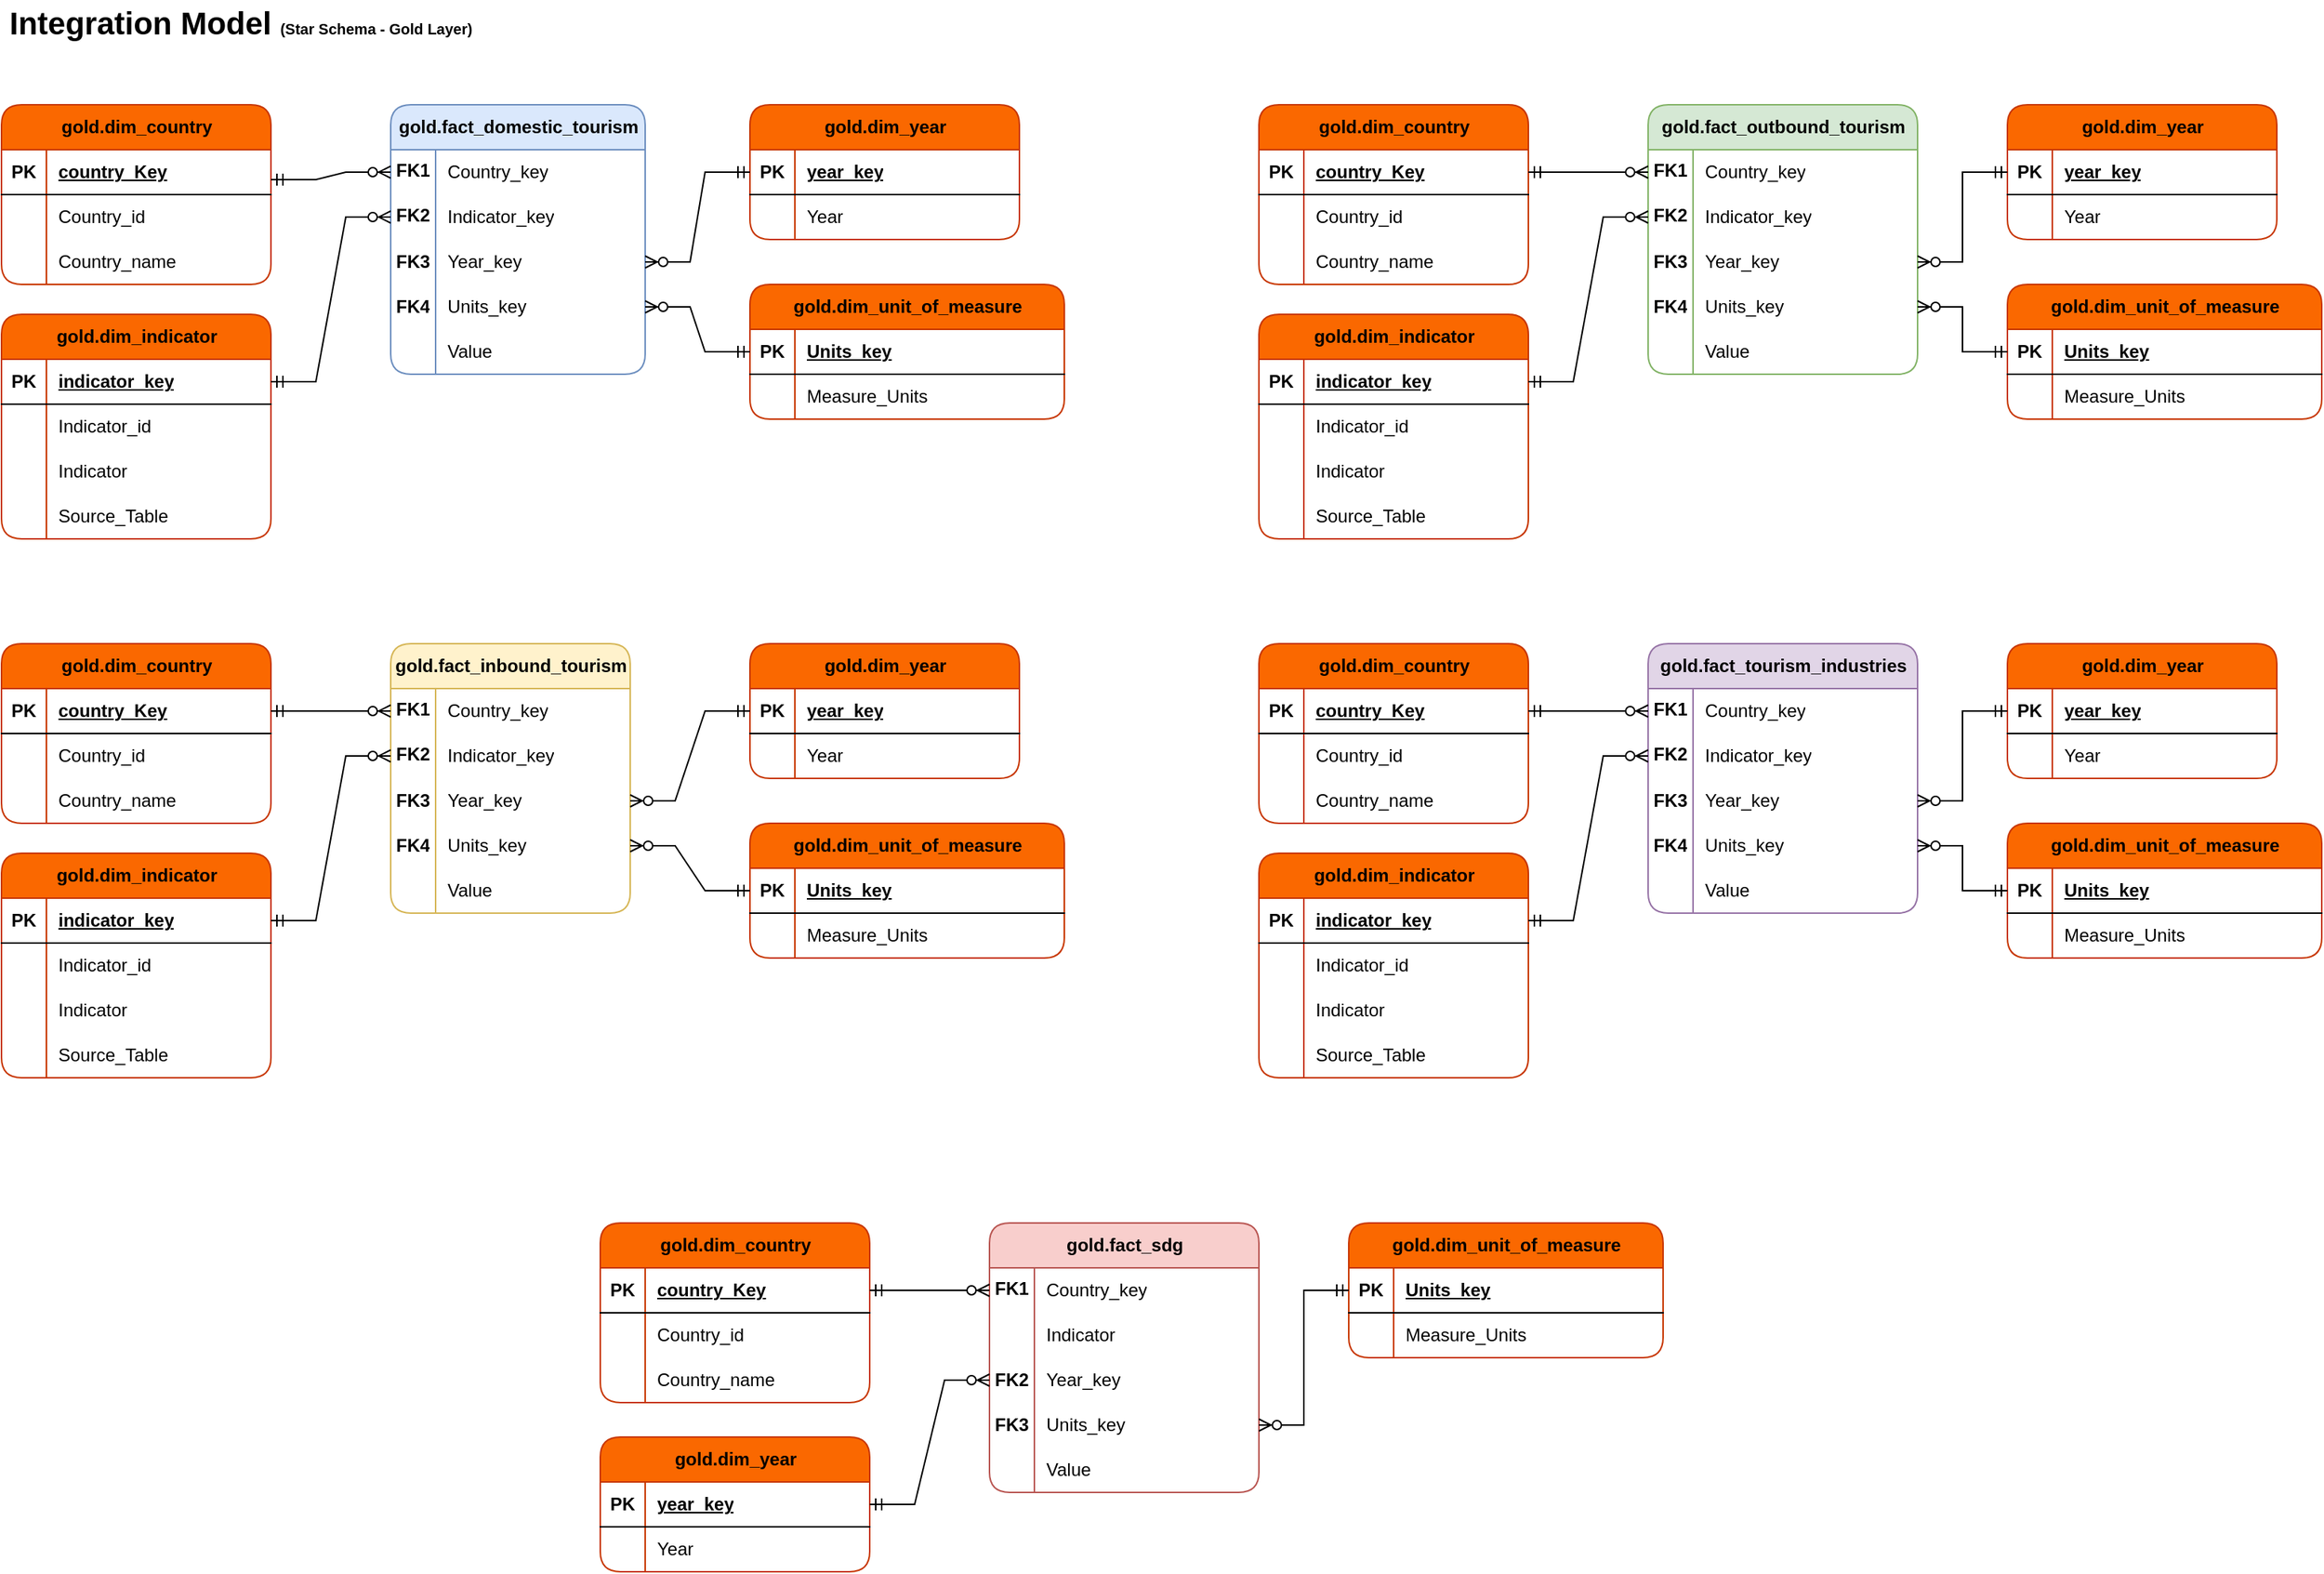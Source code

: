 <mxfile version="28.2.5">
  <diagram name="Pagina-1" id="1s2Y2CHMV4gKjtkogsv8">
    <mxGraphModel dx="2595" dy="969" grid="0" gridSize="10" guides="1" tooltips="1" connect="1" arrows="1" fold="1" page="1" pageScale="1" pageWidth="1169" pageHeight="827" math="0" shadow="0">
      <root>
        <mxCell id="0" />
        <mxCell id="1" parent="0" />
        <mxCell id="bZEvbzpXNFUuJVrGHYfy-1" value="&lt;font style=&quot;font-size: 21px;&quot;&gt;Integration Model &lt;/font&gt;&lt;font size=&quot;1&quot; style=&quot;&quot;&gt;(Star Schema - Gold Layer)&lt;/font&gt;" style="text;html=1;align=center;verticalAlign=middle;whiteSpace=wrap;rounded=0;fontStyle=1" parent="1" vertex="1">
          <mxGeometry x="-190" y="40" width="320" height="30" as="geometry" />
        </mxCell>
        <mxCell id="bZEvbzpXNFUuJVrGHYfy-2" value="gold.dim_country" style="shape=table;startSize=30;container=1;collapsible=1;childLayout=tableLayout;fixedRows=1;rowLines=0;fontStyle=1;align=center;resizeLast=1;html=1;rounded=1;fillColor=#fa6800;strokeColor=#C73500;fontSize=12;fontColor=#000000;" parent="1" vertex="1">
          <mxGeometry x="-190" y="110" width="180" height="120" as="geometry" />
        </mxCell>
        <mxCell id="bZEvbzpXNFUuJVrGHYfy-3" value="" style="shape=tableRow;horizontal=0;startSize=0;swimlaneHead=0;swimlaneBody=0;fillColor=none;collapsible=0;dropTarget=0;points=[[0,0.5],[1,0.5]];portConstraint=eastwest;top=0;left=0;right=0;bottom=1;fontSize=12;" parent="bZEvbzpXNFUuJVrGHYfy-2" vertex="1">
          <mxGeometry y="30" width="180" height="30" as="geometry" />
        </mxCell>
        <mxCell id="bZEvbzpXNFUuJVrGHYfy-4" value="&lt;font&gt;PK&lt;/font&gt;" style="shape=partialRectangle;connectable=0;fillColor=none;top=0;left=0;bottom=0;right=0;fontStyle=1;overflow=hidden;whiteSpace=wrap;html=1;fontSize=12;" parent="bZEvbzpXNFUuJVrGHYfy-3" vertex="1">
          <mxGeometry width="30" height="30" as="geometry">
            <mxRectangle width="30" height="30" as="alternateBounds" />
          </mxGeometry>
        </mxCell>
        <mxCell id="bZEvbzpXNFUuJVrGHYfy-5" value="&lt;font&gt;country_Key&lt;/font&gt;" style="shape=partialRectangle;connectable=0;fillColor=none;top=0;left=0;bottom=0;right=0;align=left;spacingLeft=6;fontStyle=5;overflow=hidden;whiteSpace=wrap;html=1;fontSize=12;" parent="bZEvbzpXNFUuJVrGHYfy-3" vertex="1">
          <mxGeometry x="30" width="150" height="30" as="geometry">
            <mxRectangle width="150" height="30" as="alternateBounds" />
          </mxGeometry>
        </mxCell>
        <mxCell id="bZEvbzpXNFUuJVrGHYfy-6" value="" style="shape=tableRow;horizontal=0;startSize=0;swimlaneHead=0;swimlaneBody=0;fillColor=none;collapsible=0;dropTarget=0;points=[[0,0.5],[1,0.5]];portConstraint=eastwest;top=0;left=0;right=0;bottom=0;fontSize=12;" parent="bZEvbzpXNFUuJVrGHYfy-2" vertex="1">
          <mxGeometry y="60" width="180" height="30" as="geometry" />
        </mxCell>
        <mxCell id="bZEvbzpXNFUuJVrGHYfy-7" value="" style="shape=partialRectangle;connectable=0;fillColor=none;top=0;left=0;bottom=0;right=0;editable=1;overflow=hidden;whiteSpace=wrap;html=1;fontSize=12;" parent="bZEvbzpXNFUuJVrGHYfy-6" vertex="1">
          <mxGeometry width="30" height="30" as="geometry">
            <mxRectangle width="30" height="30" as="alternateBounds" />
          </mxGeometry>
        </mxCell>
        <mxCell id="bZEvbzpXNFUuJVrGHYfy-8" value="Country_id" style="shape=partialRectangle;connectable=0;fillColor=none;top=0;left=0;bottom=0;right=0;align=left;spacingLeft=6;overflow=hidden;whiteSpace=wrap;html=1;fontSize=12;" parent="bZEvbzpXNFUuJVrGHYfy-6" vertex="1">
          <mxGeometry x="30" width="150" height="30" as="geometry">
            <mxRectangle width="150" height="30" as="alternateBounds" />
          </mxGeometry>
        </mxCell>
        <mxCell id="bZEvbzpXNFUuJVrGHYfy-9" value="" style="shape=tableRow;horizontal=0;startSize=0;swimlaneHead=0;swimlaneBody=0;fillColor=none;collapsible=0;dropTarget=0;points=[[0,0.5],[1,0.5]];portConstraint=eastwest;top=0;left=0;right=0;bottom=0;fontSize=12;" parent="bZEvbzpXNFUuJVrGHYfy-2" vertex="1">
          <mxGeometry y="90" width="180" height="30" as="geometry" />
        </mxCell>
        <mxCell id="bZEvbzpXNFUuJVrGHYfy-10" value="" style="shape=partialRectangle;connectable=0;fillColor=none;top=0;left=0;bottom=0;right=0;editable=1;overflow=hidden;whiteSpace=wrap;html=1;fontSize=12;" parent="bZEvbzpXNFUuJVrGHYfy-9" vertex="1">
          <mxGeometry width="30" height="30" as="geometry">
            <mxRectangle width="30" height="30" as="alternateBounds" />
          </mxGeometry>
        </mxCell>
        <mxCell id="bZEvbzpXNFUuJVrGHYfy-11" value="Country_name" style="shape=partialRectangle;connectable=0;fillColor=none;top=0;left=0;bottom=0;right=0;align=left;spacingLeft=6;overflow=hidden;whiteSpace=wrap;html=1;fontSize=12;" parent="bZEvbzpXNFUuJVrGHYfy-9" vertex="1">
          <mxGeometry x="30" width="150" height="30" as="geometry">
            <mxRectangle width="150" height="30" as="alternateBounds" />
          </mxGeometry>
        </mxCell>
        <mxCell id="bZEvbzpXNFUuJVrGHYfy-12" value="gold.dim_indicator" style="shape=table;startSize=30;container=1;collapsible=1;childLayout=tableLayout;fixedRows=1;rowLines=0;fontStyle=1;align=center;resizeLast=1;html=1;rounded=1;fillColor=#fa6800;strokeColor=#C73500;fontSize=12;fontColor=#000000;" parent="1" vertex="1">
          <mxGeometry x="-190" y="250" width="180" height="150" as="geometry" />
        </mxCell>
        <mxCell id="bZEvbzpXNFUuJVrGHYfy-13" value="" style="shape=tableRow;horizontal=0;startSize=0;swimlaneHead=0;swimlaneBody=0;fillColor=none;collapsible=0;dropTarget=0;points=[[0,0.5],[1,0.5]];portConstraint=eastwest;top=0;left=0;right=0;bottom=1;fontSize=12;" parent="bZEvbzpXNFUuJVrGHYfy-12" vertex="1">
          <mxGeometry y="30" width="180" height="30" as="geometry" />
        </mxCell>
        <mxCell id="bZEvbzpXNFUuJVrGHYfy-14" value="&lt;font&gt;PK&lt;/font&gt;" style="shape=partialRectangle;connectable=0;fillColor=none;top=0;left=0;bottom=0;right=0;fontStyle=1;overflow=hidden;whiteSpace=wrap;html=1;fontSize=12;" parent="bZEvbzpXNFUuJVrGHYfy-13" vertex="1">
          <mxGeometry width="30" height="30" as="geometry">
            <mxRectangle width="30" height="30" as="alternateBounds" />
          </mxGeometry>
        </mxCell>
        <mxCell id="bZEvbzpXNFUuJVrGHYfy-15" value="&lt;font&gt;indicator_key&lt;/font&gt;" style="shape=partialRectangle;connectable=0;fillColor=none;top=0;left=0;bottom=0;right=0;align=left;spacingLeft=6;fontStyle=5;overflow=hidden;whiteSpace=wrap;html=1;fontSize=12;" parent="bZEvbzpXNFUuJVrGHYfy-13" vertex="1">
          <mxGeometry x="30" width="150" height="30" as="geometry">
            <mxRectangle width="150" height="30" as="alternateBounds" />
          </mxGeometry>
        </mxCell>
        <mxCell id="bZEvbzpXNFUuJVrGHYfy-16" value="" style="shape=tableRow;horizontal=0;startSize=0;swimlaneHead=0;swimlaneBody=0;fillColor=none;collapsible=0;dropTarget=0;points=[[0,0.5],[1,0.5]];portConstraint=eastwest;top=0;left=0;right=0;bottom=0;fontSize=12;" parent="bZEvbzpXNFUuJVrGHYfy-12" vertex="1">
          <mxGeometry y="60" width="180" height="30" as="geometry" />
        </mxCell>
        <mxCell id="bZEvbzpXNFUuJVrGHYfy-17" value="" style="shape=partialRectangle;connectable=0;fillColor=none;top=0;left=0;bottom=0;right=0;editable=1;overflow=hidden;whiteSpace=wrap;html=1;fontSize=12;" parent="bZEvbzpXNFUuJVrGHYfy-16" vertex="1">
          <mxGeometry width="30" height="30" as="geometry">
            <mxRectangle width="30" height="30" as="alternateBounds" />
          </mxGeometry>
        </mxCell>
        <mxCell id="bZEvbzpXNFUuJVrGHYfy-18" value="Indicator_id" style="shape=partialRectangle;connectable=0;fillColor=none;top=0;left=0;bottom=0;right=0;align=left;spacingLeft=6;overflow=hidden;whiteSpace=wrap;html=1;fontSize=12;" parent="bZEvbzpXNFUuJVrGHYfy-16" vertex="1">
          <mxGeometry x="30" width="150" height="30" as="geometry">
            <mxRectangle width="150" height="30" as="alternateBounds" />
          </mxGeometry>
        </mxCell>
        <mxCell id="bZEvbzpXNFUuJVrGHYfy-19" value="" style="shape=tableRow;horizontal=0;startSize=0;swimlaneHead=0;swimlaneBody=0;fillColor=none;collapsible=0;dropTarget=0;points=[[0,0.5],[1,0.5]];portConstraint=eastwest;top=0;left=0;right=0;bottom=0;fontSize=12;" parent="bZEvbzpXNFUuJVrGHYfy-12" vertex="1">
          <mxGeometry y="90" width="180" height="30" as="geometry" />
        </mxCell>
        <mxCell id="bZEvbzpXNFUuJVrGHYfy-20" value="" style="shape=partialRectangle;connectable=0;fillColor=none;top=0;left=0;bottom=0;right=0;editable=1;overflow=hidden;whiteSpace=wrap;html=1;fontSize=12;" parent="bZEvbzpXNFUuJVrGHYfy-19" vertex="1">
          <mxGeometry width="30" height="30" as="geometry">
            <mxRectangle width="30" height="30" as="alternateBounds" />
          </mxGeometry>
        </mxCell>
        <mxCell id="bZEvbzpXNFUuJVrGHYfy-21" value="Indicator" style="shape=partialRectangle;connectable=0;fillColor=none;top=0;left=0;bottom=0;right=0;align=left;spacingLeft=6;overflow=hidden;whiteSpace=wrap;html=1;fontSize=12;" parent="bZEvbzpXNFUuJVrGHYfy-19" vertex="1">
          <mxGeometry x="30" width="150" height="30" as="geometry">
            <mxRectangle width="150" height="30" as="alternateBounds" />
          </mxGeometry>
        </mxCell>
        <mxCell id="bZEvbzpXNFUuJVrGHYfy-22" value="" style="shape=tableRow;horizontal=0;startSize=0;swimlaneHead=0;swimlaneBody=0;fillColor=none;collapsible=0;dropTarget=0;points=[[0,0.5],[1,0.5]];portConstraint=eastwest;top=0;left=0;right=0;bottom=0;fontSize=12;" parent="bZEvbzpXNFUuJVrGHYfy-12" vertex="1">
          <mxGeometry y="120" width="180" height="30" as="geometry" />
        </mxCell>
        <mxCell id="bZEvbzpXNFUuJVrGHYfy-23" value="" style="shape=partialRectangle;connectable=0;fillColor=none;top=0;left=0;bottom=0;right=0;editable=1;overflow=hidden;whiteSpace=wrap;html=1;fontSize=12;" parent="bZEvbzpXNFUuJVrGHYfy-22" vertex="1">
          <mxGeometry width="30" height="30" as="geometry">
            <mxRectangle width="30" height="30" as="alternateBounds" />
          </mxGeometry>
        </mxCell>
        <mxCell id="bZEvbzpXNFUuJVrGHYfy-24" value="Source_Table" style="shape=partialRectangle;connectable=0;fillColor=none;top=0;left=0;bottom=0;right=0;align=left;spacingLeft=6;overflow=hidden;whiteSpace=wrap;html=1;fontSize=12;" parent="bZEvbzpXNFUuJVrGHYfy-22" vertex="1">
          <mxGeometry x="30" width="150" height="30" as="geometry">
            <mxRectangle width="150" height="30" as="alternateBounds" />
          </mxGeometry>
        </mxCell>
        <mxCell id="bZEvbzpXNFUuJVrGHYfy-25" value="gold.dim_year" style="shape=table;startSize=30;container=1;collapsible=1;childLayout=tableLayout;fixedRows=1;rowLines=0;fontStyle=1;align=center;resizeLast=1;html=1;rounded=1;fillColor=#fa6800;strokeColor=#C73500;fontSize=12;fontColor=#000000;" parent="1" vertex="1">
          <mxGeometry x="310" y="110" width="180" height="90" as="geometry" />
        </mxCell>
        <mxCell id="bZEvbzpXNFUuJVrGHYfy-26" value="" style="shape=tableRow;horizontal=0;startSize=0;swimlaneHead=0;swimlaneBody=0;fillColor=none;collapsible=0;dropTarget=0;points=[[0,0.5],[1,0.5]];portConstraint=eastwest;top=0;left=0;right=0;bottom=1;fontSize=12;" parent="bZEvbzpXNFUuJVrGHYfy-25" vertex="1">
          <mxGeometry y="30" width="180" height="30" as="geometry" />
        </mxCell>
        <mxCell id="bZEvbzpXNFUuJVrGHYfy-27" value="&lt;font&gt;PK&lt;/font&gt;" style="shape=partialRectangle;connectable=0;fillColor=none;top=0;left=0;bottom=0;right=0;fontStyle=1;overflow=hidden;whiteSpace=wrap;html=1;fontSize=12;" parent="bZEvbzpXNFUuJVrGHYfy-26" vertex="1">
          <mxGeometry width="30" height="30" as="geometry">
            <mxRectangle width="30" height="30" as="alternateBounds" />
          </mxGeometry>
        </mxCell>
        <mxCell id="bZEvbzpXNFUuJVrGHYfy-28" value="&lt;font&gt;year_key&lt;/font&gt;" style="shape=partialRectangle;connectable=0;fillColor=none;top=0;left=0;bottom=0;right=0;align=left;spacingLeft=6;fontStyle=5;overflow=hidden;whiteSpace=wrap;html=1;fontSize=12;" parent="bZEvbzpXNFUuJVrGHYfy-26" vertex="1">
          <mxGeometry x="30" width="150" height="30" as="geometry">
            <mxRectangle width="150" height="30" as="alternateBounds" />
          </mxGeometry>
        </mxCell>
        <mxCell id="bZEvbzpXNFUuJVrGHYfy-29" value="" style="shape=tableRow;horizontal=0;startSize=0;swimlaneHead=0;swimlaneBody=0;fillColor=none;collapsible=0;dropTarget=0;points=[[0,0.5],[1,0.5]];portConstraint=eastwest;top=0;left=0;right=0;bottom=0;fontSize=12;" parent="bZEvbzpXNFUuJVrGHYfy-25" vertex="1">
          <mxGeometry y="60" width="180" height="30" as="geometry" />
        </mxCell>
        <mxCell id="bZEvbzpXNFUuJVrGHYfy-30" value="" style="shape=partialRectangle;connectable=0;fillColor=none;top=0;left=0;bottom=0;right=0;editable=1;overflow=hidden;whiteSpace=wrap;html=1;fontSize=12;" parent="bZEvbzpXNFUuJVrGHYfy-29" vertex="1">
          <mxGeometry width="30" height="30" as="geometry">
            <mxRectangle width="30" height="30" as="alternateBounds" />
          </mxGeometry>
        </mxCell>
        <mxCell id="bZEvbzpXNFUuJVrGHYfy-31" value="Year" style="shape=partialRectangle;connectable=0;fillColor=none;top=0;left=0;bottom=0;right=0;align=left;spacingLeft=6;overflow=hidden;whiteSpace=wrap;html=1;fontSize=12;" parent="bZEvbzpXNFUuJVrGHYfy-29" vertex="1">
          <mxGeometry x="30" width="150" height="30" as="geometry">
            <mxRectangle width="150" height="30" as="alternateBounds" />
          </mxGeometry>
        </mxCell>
        <mxCell id="bZEvbzpXNFUuJVrGHYfy-32" value="gold.dim_unit_of_measure" style="shape=table;startSize=30;container=1;collapsible=1;childLayout=tableLayout;fixedRows=1;rowLines=0;fontStyle=1;align=center;resizeLast=1;html=1;rounded=1;fillColor=#fa6800;strokeColor=#C73500;fontSize=12;fontColor=#000000;" parent="1" vertex="1">
          <mxGeometry x="310" y="230" width="210" height="90" as="geometry" />
        </mxCell>
        <mxCell id="bZEvbzpXNFUuJVrGHYfy-33" value="" style="shape=tableRow;horizontal=0;startSize=0;swimlaneHead=0;swimlaneBody=0;fillColor=none;collapsible=0;dropTarget=0;points=[[0,0.5],[1,0.5]];portConstraint=eastwest;top=0;left=0;right=0;bottom=1;fontSize=12;" parent="bZEvbzpXNFUuJVrGHYfy-32" vertex="1">
          <mxGeometry y="30" width="210" height="30" as="geometry" />
        </mxCell>
        <mxCell id="bZEvbzpXNFUuJVrGHYfy-34" value="&lt;font&gt;PK&lt;/font&gt;" style="shape=partialRectangle;connectable=0;fillColor=none;top=0;left=0;bottom=0;right=0;fontStyle=1;overflow=hidden;whiteSpace=wrap;html=1;fontSize=12;" parent="bZEvbzpXNFUuJVrGHYfy-33" vertex="1">
          <mxGeometry width="30" height="30" as="geometry">
            <mxRectangle width="30" height="30" as="alternateBounds" />
          </mxGeometry>
        </mxCell>
        <mxCell id="bZEvbzpXNFUuJVrGHYfy-35" value="&lt;font&gt;Units_key&lt;/font&gt;" style="shape=partialRectangle;connectable=0;fillColor=none;top=0;left=0;bottom=0;right=0;align=left;spacingLeft=6;fontStyle=5;overflow=hidden;whiteSpace=wrap;html=1;fontSize=12;" parent="bZEvbzpXNFUuJVrGHYfy-33" vertex="1">
          <mxGeometry x="30" width="180" height="30" as="geometry">
            <mxRectangle width="180" height="30" as="alternateBounds" />
          </mxGeometry>
        </mxCell>
        <mxCell id="bZEvbzpXNFUuJVrGHYfy-36" value="" style="shape=tableRow;horizontal=0;startSize=0;swimlaneHead=0;swimlaneBody=0;fillColor=none;collapsible=0;dropTarget=0;points=[[0,0.5],[1,0.5]];portConstraint=eastwest;top=0;left=0;right=0;bottom=0;fontSize=12;" parent="bZEvbzpXNFUuJVrGHYfy-32" vertex="1">
          <mxGeometry y="60" width="210" height="30" as="geometry" />
        </mxCell>
        <mxCell id="bZEvbzpXNFUuJVrGHYfy-37" value="" style="shape=partialRectangle;connectable=0;fillColor=none;top=0;left=0;bottom=0;right=0;editable=1;overflow=hidden;whiteSpace=wrap;html=1;fontSize=12;" parent="bZEvbzpXNFUuJVrGHYfy-36" vertex="1">
          <mxGeometry width="30" height="30" as="geometry">
            <mxRectangle width="30" height="30" as="alternateBounds" />
          </mxGeometry>
        </mxCell>
        <mxCell id="bZEvbzpXNFUuJVrGHYfy-38" value="Measure_Units" style="shape=partialRectangle;connectable=0;fillColor=none;top=0;left=0;bottom=0;right=0;align=left;spacingLeft=6;overflow=hidden;whiteSpace=wrap;html=1;fontSize=12;" parent="bZEvbzpXNFUuJVrGHYfy-36" vertex="1">
          <mxGeometry x="30" width="180" height="30" as="geometry">
            <mxRectangle width="180" height="30" as="alternateBounds" />
          </mxGeometry>
        </mxCell>
        <mxCell id="bZEvbzpXNFUuJVrGHYfy-39" value="gold.fact_domestic_tourism" style="shape=table;startSize=30;container=1;collapsible=1;childLayout=tableLayout;fixedRows=1;rowLines=0;fontStyle=1;align=center;resizeLast=1;html=1;rounded=1;fillColor=#dae8fc;strokeColor=#6c8ebf;" parent="1" vertex="1">
          <mxGeometry x="70" y="110" width="170" height="180" as="geometry" />
        </mxCell>
        <mxCell id="bZEvbzpXNFUuJVrGHYfy-40" value="" style="shape=tableRow;horizontal=0;startSize=0;swimlaneHead=0;swimlaneBody=0;fillColor=none;collapsible=0;dropTarget=0;points=[[0,0.5],[1,0.5]];portConstraint=eastwest;top=0;left=0;right=0;bottom=0;" parent="bZEvbzpXNFUuJVrGHYfy-39" vertex="1">
          <mxGeometry y="30" width="170" height="30" as="geometry" />
        </mxCell>
        <mxCell id="bZEvbzpXNFUuJVrGHYfy-41" value="FK1" style="shape=partialRectangle;connectable=0;fillColor=none;top=0;left=0;bottom=0;right=0;editable=1;overflow=hidden;whiteSpace=wrap;html=1;verticalAlign=top;fontStyle=1" parent="bZEvbzpXNFUuJVrGHYfy-40" vertex="1">
          <mxGeometry width="30" height="30" as="geometry">
            <mxRectangle width="30" height="30" as="alternateBounds" />
          </mxGeometry>
        </mxCell>
        <mxCell id="bZEvbzpXNFUuJVrGHYfy-42" value="Country_key" style="shape=partialRectangle;connectable=0;fillColor=none;top=0;left=0;bottom=0;right=0;align=left;spacingLeft=6;overflow=hidden;whiteSpace=wrap;html=1;" parent="bZEvbzpXNFUuJVrGHYfy-40" vertex="1">
          <mxGeometry x="30" width="140" height="30" as="geometry">
            <mxRectangle width="140" height="30" as="alternateBounds" />
          </mxGeometry>
        </mxCell>
        <mxCell id="bZEvbzpXNFUuJVrGHYfy-43" value="" style="shape=tableRow;horizontal=0;startSize=0;swimlaneHead=0;swimlaneBody=0;fillColor=none;collapsible=0;dropTarget=0;points=[[0,0.5],[1,0.5]];portConstraint=eastwest;top=0;left=0;right=0;bottom=0;" parent="bZEvbzpXNFUuJVrGHYfy-39" vertex="1">
          <mxGeometry y="60" width="170" height="30" as="geometry" />
        </mxCell>
        <mxCell id="bZEvbzpXNFUuJVrGHYfy-44" value="FK2" style="shape=partialRectangle;connectable=0;fillColor=none;top=0;left=0;bottom=0;right=0;editable=1;overflow=hidden;whiteSpace=wrap;html=1;verticalAlign=top;fontStyle=1" parent="bZEvbzpXNFUuJVrGHYfy-43" vertex="1">
          <mxGeometry width="30" height="30" as="geometry">
            <mxRectangle width="30" height="30" as="alternateBounds" />
          </mxGeometry>
        </mxCell>
        <mxCell id="bZEvbzpXNFUuJVrGHYfy-45" value="Indicator_key" style="shape=partialRectangle;connectable=0;fillColor=none;top=0;left=0;bottom=0;right=0;align=left;spacingLeft=6;overflow=hidden;whiteSpace=wrap;html=1;" parent="bZEvbzpXNFUuJVrGHYfy-43" vertex="1">
          <mxGeometry x="30" width="140" height="30" as="geometry">
            <mxRectangle width="140" height="30" as="alternateBounds" />
          </mxGeometry>
        </mxCell>
        <mxCell id="bZEvbzpXNFUuJVrGHYfy-46" value="" style="shape=tableRow;horizontal=0;startSize=0;swimlaneHead=0;swimlaneBody=0;fillColor=none;collapsible=0;dropTarget=0;points=[[0,0.5],[1,0.5]];portConstraint=eastwest;top=0;left=0;right=0;bottom=0;" parent="bZEvbzpXNFUuJVrGHYfy-39" vertex="1">
          <mxGeometry y="90" width="170" height="30" as="geometry" />
        </mxCell>
        <mxCell id="bZEvbzpXNFUuJVrGHYfy-47" value="&lt;div&gt;FK3&lt;/div&gt;" style="shape=partialRectangle;connectable=0;fillColor=none;top=0;left=0;bottom=0;right=0;editable=1;overflow=hidden;whiteSpace=wrap;html=1;fontStyle=1" parent="bZEvbzpXNFUuJVrGHYfy-46" vertex="1">
          <mxGeometry width="30" height="30" as="geometry">
            <mxRectangle width="30" height="30" as="alternateBounds" />
          </mxGeometry>
        </mxCell>
        <mxCell id="bZEvbzpXNFUuJVrGHYfy-48" value="Year_key" style="shape=partialRectangle;connectable=0;fillColor=none;top=0;left=0;bottom=0;right=0;align=left;spacingLeft=6;overflow=hidden;whiteSpace=wrap;html=1;" parent="bZEvbzpXNFUuJVrGHYfy-46" vertex="1">
          <mxGeometry x="30" width="140" height="30" as="geometry">
            <mxRectangle width="140" height="30" as="alternateBounds" />
          </mxGeometry>
        </mxCell>
        <mxCell id="bZEvbzpXNFUuJVrGHYfy-49" value="" style="shape=tableRow;horizontal=0;startSize=0;swimlaneHead=0;swimlaneBody=0;fillColor=none;collapsible=0;dropTarget=0;points=[[0,0.5],[1,0.5]];portConstraint=eastwest;top=0;left=0;right=0;bottom=0;" parent="bZEvbzpXNFUuJVrGHYfy-39" vertex="1">
          <mxGeometry y="120" width="170" height="30" as="geometry" />
        </mxCell>
        <mxCell id="bZEvbzpXNFUuJVrGHYfy-50" value="&lt;div&gt;FK4&lt;/div&gt;" style="shape=partialRectangle;connectable=0;fillColor=none;top=0;left=0;bottom=0;right=0;editable=1;overflow=hidden;whiteSpace=wrap;html=1;fontStyle=1" parent="bZEvbzpXNFUuJVrGHYfy-49" vertex="1">
          <mxGeometry width="30" height="30" as="geometry">
            <mxRectangle width="30" height="30" as="alternateBounds" />
          </mxGeometry>
        </mxCell>
        <mxCell id="bZEvbzpXNFUuJVrGHYfy-51" value="Units_key" style="shape=partialRectangle;connectable=0;fillColor=none;top=0;left=0;bottom=0;right=0;align=left;spacingLeft=6;overflow=hidden;whiteSpace=wrap;html=1;" parent="bZEvbzpXNFUuJVrGHYfy-49" vertex="1">
          <mxGeometry x="30" width="140" height="30" as="geometry">
            <mxRectangle width="140" height="30" as="alternateBounds" />
          </mxGeometry>
        </mxCell>
        <mxCell id="bZEvbzpXNFUuJVrGHYfy-52" value="" style="shape=tableRow;horizontal=0;startSize=0;swimlaneHead=0;swimlaneBody=0;fillColor=none;collapsible=0;dropTarget=0;points=[[0,0.5],[1,0.5]];portConstraint=eastwest;top=0;left=0;right=0;bottom=0;" parent="bZEvbzpXNFUuJVrGHYfy-39" vertex="1">
          <mxGeometry y="150" width="170" height="30" as="geometry" />
        </mxCell>
        <mxCell id="bZEvbzpXNFUuJVrGHYfy-53" value="" style="shape=partialRectangle;connectable=0;fillColor=none;top=0;left=0;bottom=0;right=0;editable=1;overflow=hidden;whiteSpace=wrap;html=1;" parent="bZEvbzpXNFUuJVrGHYfy-52" vertex="1">
          <mxGeometry width="30" height="30" as="geometry">
            <mxRectangle width="30" height="30" as="alternateBounds" />
          </mxGeometry>
        </mxCell>
        <mxCell id="bZEvbzpXNFUuJVrGHYfy-54" value="Value" style="shape=partialRectangle;connectable=0;fillColor=none;top=0;left=0;bottom=0;right=0;align=left;spacingLeft=6;overflow=hidden;whiteSpace=wrap;html=1;" parent="bZEvbzpXNFUuJVrGHYfy-52" vertex="1">
          <mxGeometry x="30" width="140" height="30" as="geometry">
            <mxRectangle width="140" height="30" as="alternateBounds" />
          </mxGeometry>
        </mxCell>
        <mxCell id="bZEvbzpXNFUuJVrGHYfy-55" value="gold.fact_outbound_tourism" style="shape=table;startSize=30;container=1;collapsible=1;childLayout=tableLayout;fixedRows=1;rowLines=0;fontStyle=1;align=center;resizeLast=1;html=1;rounded=1;fillColor=#d5e8d4;strokeColor=#82b366;" parent="1" vertex="1">
          <mxGeometry x="910" y="110" width="180" height="180" as="geometry" />
        </mxCell>
        <mxCell id="bZEvbzpXNFUuJVrGHYfy-56" value="" style="shape=tableRow;horizontal=0;startSize=0;swimlaneHead=0;swimlaneBody=0;fillColor=none;collapsible=0;dropTarget=0;points=[[0,0.5],[1,0.5]];portConstraint=eastwest;top=0;left=0;right=0;bottom=0;" parent="bZEvbzpXNFUuJVrGHYfy-55" vertex="1">
          <mxGeometry y="30" width="180" height="30" as="geometry" />
        </mxCell>
        <mxCell id="bZEvbzpXNFUuJVrGHYfy-57" value="FK1" style="shape=partialRectangle;connectable=0;fillColor=none;top=0;left=0;bottom=0;right=0;editable=1;overflow=hidden;whiteSpace=wrap;html=1;verticalAlign=top;fontStyle=1" parent="bZEvbzpXNFUuJVrGHYfy-56" vertex="1">
          <mxGeometry width="30" height="30" as="geometry">
            <mxRectangle width="30" height="30" as="alternateBounds" />
          </mxGeometry>
        </mxCell>
        <mxCell id="bZEvbzpXNFUuJVrGHYfy-58" value="Country_key" style="shape=partialRectangle;connectable=0;fillColor=none;top=0;left=0;bottom=0;right=0;align=left;spacingLeft=6;overflow=hidden;whiteSpace=wrap;html=1;" parent="bZEvbzpXNFUuJVrGHYfy-56" vertex="1">
          <mxGeometry x="30" width="150" height="30" as="geometry">
            <mxRectangle width="150" height="30" as="alternateBounds" />
          </mxGeometry>
        </mxCell>
        <mxCell id="bZEvbzpXNFUuJVrGHYfy-59" value="" style="shape=tableRow;horizontal=0;startSize=0;swimlaneHead=0;swimlaneBody=0;fillColor=none;collapsible=0;dropTarget=0;points=[[0,0.5],[1,0.5]];portConstraint=eastwest;top=0;left=0;right=0;bottom=0;" parent="bZEvbzpXNFUuJVrGHYfy-55" vertex="1">
          <mxGeometry y="60" width="180" height="30" as="geometry" />
        </mxCell>
        <mxCell id="bZEvbzpXNFUuJVrGHYfy-60" value="FK2" style="shape=partialRectangle;connectable=0;fillColor=none;top=0;left=0;bottom=0;right=0;editable=1;overflow=hidden;whiteSpace=wrap;html=1;verticalAlign=top;fontStyle=1" parent="bZEvbzpXNFUuJVrGHYfy-59" vertex="1">
          <mxGeometry width="30" height="30" as="geometry">
            <mxRectangle width="30" height="30" as="alternateBounds" />
          </mxGeometry>
        </mxCell>
        <mxCell id="bZEvbzpXNFUuJVrGHYfy-61" value="Indicator_key" style="shape=partialRectangle;connectable=0;fillColor=none;top=0;left=0;bottom=0;right=0;align=left;spacingLeft=6;overflow=hidden;whiteSpace=wrap;html=1;" parent="bZEvbzpXNFUuJVrGHYfy-59" vertex="1">
          <mxGeometry x="30" width="150" height="30" as="geometry">
            <mxRectangle width="150" height="30" as="alternateBounds" />
          </mxGeometry>
        </mxCell>
        <mxCell id="bZEvbzpXNFUuJVrGHYfy-62" value="" style="shape=tableRow;horizontal=0;startSize=0;swimlaneHead=0;swimlaneBody=0;fillColor=none;collapsible=0;dropTarget=0;points=[[0,0.5],[1,0.5]];portConstraint=eastwest;top=0;left=0;right=0;bottom=0;" parent="bZEvbzpXNFUuJVrGHYfy-55" vertex="1">
          <mxGeometry y="90" width="180" height="30" as="geometry" />
        </mxCell>
        <mxCell id="bZEvbzpXNFUuJVrGHYfy-63" value="&lt;div&gt;FK3&lt;/div&gt;" style="shape=partialRectangle;connectable=0;fillColor=none;top=0;left=0;bottom=0;right=0;editable=1;overflow=hidden;whiteSpace=wrap;html=1;fontStyle=1" parent="bZEvbzpXNFUuJVrGHYfy-62" vertex="1">
          <mxGeometry width="30" height="30" as="geometry">
            <mxRectangle width="30" height="30" as="alternateBounds" />
          </mxGeometry>
        </mxCell>
        <mxCell id="bZEvbzpXNFUuJVrGHYfy-64" value="Year_key" style="shape=partialRectangle;connectable=0;fillColor=none;top=0;left=0;bottom=0;right=0;align=left;spacingLeft=6;overflow=hidden;whiteSpace=wrap;html=1;" parent="bZEvbzpXNFUuJVrGHYfy-62" vertex="1">
          <mxGeometry x="30" width="150" height="30" as="geometry">
            <mxRectangle width="150" height="30" as="alternateBounds" />
          </mxGeometry>
        </mxCell>
        <mxCell id="bZEvbzpXNFUuJVrGHYfy-65" value="" style="shape=tableRow;horizontal=0;startSize=0;swimlaneHead=0;swimlaneBody=0;fillColor=none;collapsible=0;dropTarget=0;points=[[0,0.5],[1,0.5]];portConstraint=eastwest;top=0;left=0;right=0;bottom=0;" parent="bZEvbzpXNFUuJVrGHYfy-55" vertex="1">
          <mxGeometry y="120" width="180" height="30" as="geometry" />
        </mxCell>
        <mxCell id="bZEvbzpXNFUuJVrGHYfy-66" value="&lt;div&gt;FK4&lt;/div&gt;" style="shape=partialRectangle;connectable=0;fillColor=none;top=0;left=0;bottom=0;right=0;editable=1;overflow=hidden;whiteSpace=wrap;html=1;fontStyle=1" parent="bZEvbzpXNFUuJVrGHYfy-65" vertex="1">
          <mxGeometry width="30" height="30" as="geometry">
            <mxRectangle width="30" height="30" as="alternateBounds" />
          </mxGeometry>
        </mxCell>
        <mxCell id="bZEvbzpXNFUuJVrGHYfy-67" value="Units_key" style="shape=partialRectangle;connectable=0;fillColor=none;top=0;left=0;bottom=0;right=0;align=left;spacingLeft=6;overflow=hidden;whiteSpace=wrap;html=1;" parent="bZEvbzpXNFUuJVrGHYfy-65" vertex="1">
          <mxGeometry x="30" width="150" height="30" as="geometry">
            <mxRectangle width="150" height="30" as="alternateBounds" />
          </mxGeometry>
        </mxCell>
        <mxCell id="bZEvbzpXNFUuJVrGHYfy-68" value="" style="shape=tableRow;horizontal=0;startSize=0;swimlaneHead=0;swimlaneBody=0;fillColor=none;collapsible=0;dropTarget=0;points=[[0,0.5],[1,0.5]];portConstraint=eastwest;top=0;left=0;right=0;bottom=0;" parent="bZEvbzpXNFUuJVrGHYfy-55" vertex="1">
          <mxGeometry y="150" width="180" height="30" as="geometry" />
        </mxCell>
        <mxCell id="bZEvbzpXNFUuJVrGHYfy-69" value="" style="shape=partialRectangle;connectable=0;fillColor=none;top=0;left=0;bottom=0;right=0;editable=1;overflow=hidden;whiteSpace=wrap;html=1;" parent="bZEvbzpXNFUuJVrGHYfy-68" vertex="1">
          <mxGeometry width="30" height="30" as="geometry">
            <mxRectangle width="30" height="30" as="alternateBounds" />
          </mxGeometry>
        </mxCell>
        <mxCell id="bZEvbzpXNFUuJVrGHYfy-70" value="Value" style="shape=partialRectangle;connectable=0;fillColor=none;top=0;left=0;bottom=0;right=0;align=left;spacingLeft=6;overflow=hidden;whiteSpace=wrap;html=1;" parent="bZEvbzpXNFUuJVrGHYfy-68" vertex="1">
          <mxGeometry x="30" width="150" height="30" as="geometry">
            <mxRectangle width="150" height="30" as="alternateBounds" />
          </mxGeometry>
        </mxCell>
        <mxCell id="bZEvbzpXNFUuJVrGHYfy-71" value="gold.fact_tourism_industries" style="shape=table;startSize=30;container=1;collapsible=1;childLayout=tableLayout;fixedRows=1;rowLines=0;fontStyle=1;align=center;resizeLast=1;html=1;rounded=1;fillColor=#e1d5e7;strokeColor=#9673a6;" parent="1" vertex="1">
          <mxGeometry x="910" y="470" width="180" height="180" as="geometry" />
        </mxCell>
        <mxCell id="bZEvbzpXNFUuJVrGHYfy-72" value="" style="shape=tableRow;horizontal=0;startSize=0;swimlaneHead=0;swimlaneBody=0;fillColor=none;collapsible=0;dropTarget=0;points=[[0,0.5],[1,0.5]];portConstraint=eastwest;top=0;left=0;right=0;bottom=0;" parent="bZEvbzpXNFUuJVrGHYfy-71" vertex="1">
          <mxGeometry y="30" width="180" height="30" as="geometry" />
        </mxCell>
        <mxCell id="bZEvbzpXNFUuJVrGHYfy-73" value="FK1" style="shape=partialRectangle;connectable=0;fillColor=none;top=0;left=0;bottom=0;right=0;editable=1;overflow=hidden;whiteSpace=wrap;html=1;verticalAlign=top;fontStyle=1" parent="bZEvbzpXNFUuJVrGHYfy-72" vertex="1">
          <mxGeometry width="30" height="30" as="geometry">
            <mxRectangle width="30" height="30" as="alternateBounds" />
          </mxGeometry>
        </mxCell>
        <mxCell id="bZEvbzpXNFUuJVrGHYfy-74" value="Country_key" style="shape=partialRectangle;connectable=0;fillColor=none;top=0;left=0;bottom=0;right=0;align=left;spacingLeft=6;overflow=hidden;whiteSpace=wrap;html=1;" parent="bZEvbzpXNFUuJVrGHYfy-72" vertex="1">
          <mxGeometry x="30" width="150" height="30" as="geometry">
            <mxRectangle width="150" height="30" as="alternateBounds" />
          </mxGeometry>
        </mxCell>
        <mxCell id="bZEvbzpXNFUuJVrGHYfy-75" value="" style="shape=tableRow;horizontal=0;startSize=0;swimlaneHead=0;swimlaneBody=0;fillColor=none;collapsible=0;dropTarget=0;points=[[0,0.5],[1,0.5]];portConstraint=eastwest;top=0;left=0;right=0;bottom=0;" parent="bZEvbzpXNFUuJVrGHYfy-71" vertex="1">
          <mxGeometry y="60" width="180" height="30" as="geometry" />
        </mxCell>
        <mxCell id="bZEvbzpXNFUuJVrGHYfy-76" value="FK2" style="shape=partialRectangle;connectable=0;fillColor=none;top=0;left=0;bottom=0;right=0;editable=1;overflow=hidden;whiteSpace=wrap;html=1;verticalAlign=top;fontStyle=1" parent="bZEvbzpXNFUuJVrGHYfy-75" vertex="1">
          <mxGeometry width="30" height="30" as="geometry">
            <mxRectangle width="30" height="30" as="alternateBounds" />
          </mxGeometry>
        </mxCell>
        <mxCell id="bZEvbzpXNFUuJVrGHYfy-77" value="Indicator_key" style="shape=partialRectangle;connectable=0;fillColor=none;top=0;left=0;bottom=0;right=0;align=left;spacingLeft=6;overflow=hidden;whiteSpace=wrap;html=1;" parent="bZEvbzpXNFUuJVrGHYfy-75" vertex="1">
          <mxGeometry x="30" width="150" height="30" as="geometry">
            <mxRectangle width="150" height="30" as="alternateBounds" />
          </mxGeometry>
        </mxCell>
        <mxCell id="bZEvbzpXNFUuJVrGHYfy-78" value="" style="shape=tableRow;horizontal=0;startSize=0;swimlaneHead=0;swimlaneBody=0;fillColor=none;collapsible=0;dropTarget=0;points=[[0,0.5],[1,0.5]];portConstraint=eastwest;top=0;left=0;right=0;bottom=0;" parent="bZEvbzpXNFUuJVrGHYfy-71" vertex="1">
          <mxGeometry y="90" width="180" height="30" as="geometry" />
        </mxCell>
        <mxCell id="bZEvbzpXNFUuJVrGHYfy-79" value="&lt;div&gt;FK3&lt;/div&gt;" style="shape=partialRectangle;connectable=0;fillColor=none;top=0;left=0;bottom=0;right=0;editable=1;overflow=hidden;whiteSpace=wrap;html=1;fontStyle=1" parent="bZEvbzpXNFUuJVrGHYfy-78" vertex="1">
          <mxGeometry width="30" height="30" as="geometry">
            <mxRectangle width="30" height="30" as="alternateBounds" />
          </mxGeometry>
        </mxCell>
        <mxCell id="bZEvbzpXNFUuJVrGHYfy-80" value="Year_key" style="shape=partialRectangle;connectable=0;fillColor=none;top=0;left=0;bottom=0;right=0;align=left;spacingLeft=6;overflow=hidden;whiteSpace=wrap;html=1;" parent="bZEvbzpXNFUuJVrGHYfy-78" vertex="1">
          <mxGeometry x="30" width="150" height="30" as="geometry">
            <mxRectangle width="150" height="30" as="alternateBounds" />
          </mxGeometry>
        </mxCell>
        <mxCell id="bZEvbzpXNFUuJVrGHYfy-81" value="" style="shape=tableRow;horizontal=0;startSize=0;swimlaneHead=0;swimlaneBody=0;fillColor=none;collapsible=0;dropTarget=0;points=[[0,0.5],[1,0.5]];portConstraint=eastwest;top=0;left=0;right=0;bottom=0;" parent="bZEvbzpXNFUuJVrGHYfy-71" vertex="1">
          <mxGeometry y="120" width="180" height="30" as="geometry" />
        </mxCell>
        <mxCell id="bZEvbzpXNFUuJVrGHYfy-82" value="&lt;div&gt;FK4&lt;/div&gt;" style="shape=partialRectangle;connectable=0;fillColor=none;top=0;left=0;bottom=0;right=0;editable=1;overflow=hidden;whiteSpace=wrap;html=1;fontStyle=1" parent="bZEvbzpXNFUuJVrGHYfy-81" vertex="1">
          <mxGeometry width="30" height="30" as="geometry">
            <mxRectangle width="30" height="30" as="alternateBounds" />
          </mxGeometry>
        </mxCell>
        <mxCell id="bZEvbzpXNFUuJVrGHYfy-83" value="Units_key" style="shape=partialRectangle;connectable=0;fillColor=none;top=0;left=0;bottom=0;right=0;align=left;spacingLeft=6;overflow=hidden;whiteSpace=wrap;html=1;" parent="bZEvbzpXNFUuJVrGHYfy-81" vertex="1">
          <mxGeometry x="30" width="150" height="30" as="geometry">
            <mxRectangle width="150" height="30" as="alternateBounds" />
          </mxGeometry>
        </mxCell>
        <mxCell id="bZEvbzpXNFUuJVrGHYfy-84" value="" style="shape=tableRow;horizontal=0;startSize=0;swimlaneHead=0;swimlaneBody=0;fillColor=none;collapsible=0;dropTarget=0;points=[[0,0.5],[1,0.5]];portConstraint=eastwest;top=0;left=0;right=0;bottom=0;" parent="bZEvbzpXNFUuJVrGHYfy-71" vertex="1">
          <mxGeometry y="150" width="180" height="30" as="geometry" />
        </mxCell>
        <mxCell id="bZEvbzpXNFUuJVrGHYfy-85" value="" style="shape=partialRectangle;connectable=0;fillColor=none;top=0;left=0;bottom=0;right=0;editable=1;overflow=hidden;whiteSpace=wrap;html=1;" parent="bZEvbzpXNFUuJVrGHYfy-84" vertex="1">
          <mxGeometry width="30" height="30" as="geometry">
            <mxRectangle width="30" height="30" as="alternateBounds" />
          </mxGeometry>
        </mxCell>
        <mxCell id="bZEvbzpXNFUuJVrGHYfy-86" value="Value" style="shape=partialRectangle;connectable=0;fillColor=none;top=0;left=0;bottom=0;right=0;align=left;spacingLeft=6;overflow=hidden;whiteSpace=wrap;html=1;" parent="bZEvbzpXNFUuJVrGHYfy-84" vertex="1">
          <mxGeometry x="30" width="150" height="30" as="geometry">
            <mxRectangle width="150" height="30" as="alternateBounds" />
          </mxGeometry>
        </mxCell>
        <mxCell id="bZEvbzpXNFUuJVrGHYfy-87" value="gold.fact_inbound_tourism" style="shape=table;startSize=30;container=1;collapsible=1;childLayout=tableLayout;fixedRows=1;rowLines=0;fontStyle=1;align=center;resizeLast=1;html=1;rounded=1;fillColor=#fff2cc;strokeColor=#d6b656;" parent="1" vertex="1">
          <mxGeometry x="70" y="470" width="160" height="180" as="geometry" />
        </mxCell>
        <mxCell id="bZEvbzpXNFUuJVrGHYfy-88" value="" style="shape=tableRow;horizontal=0;startSize=0;swimlaneHead=0;swimlaneBody=0;fillColor=none;collapsible=0;dropTarget=0;points=[[0,0.5],[1,0.5]];portConstraint=eastwest;top=0;left=0;right=0;bottom=0;" parent="bZEvbzpXNFUuJVrGHYfy-87" vertex="1">
          <mxGeometry y="30" width="160" height="30" as="geometry" />
        </mxCell>
        <mxCell id="bZEvbzpXNFUuJVrGHYfy-89" value="FK1" style="shape=partialRectangle;connectable=0;fillColor=none;top=0;left=0;bottom=0;right=0;editable=1;overflow=hidden;whiteSpace=wrap;html=1;verticalAlign=top;fontStyle=1" parent="bZEvbzpXNFUuJVrGHYfy-88" vertex="1">
          <mxGeometry width="30" height="30" as="geometry">
            <mxRectangle width="30" height="30" as="alternateBounds" />
          </mxGeometry>
        </mxCell>
        <mxCell id="bZEvbzpXNFUuJVrGHYfy-90" value="Country_key" style="shape=partialRectangle;connectable=0;fillColor=none;top=0;left=0;bottom=0;right=0;align=left;spacingLeft=6;overflow=hidden;whiteSpace=wrap;html=1;" parent="bZEvbzpXNFUuJVrGHYfy-88" vertex="1">
          <mxGeometry x="30" width="130" height="30" as="geometry">
            <mxRectangle width="130" height="30" as="alternateBounds" />
          </mxGeometry>
        </mxCell>
        <mxCell id="bZEvbzpXNFUuJVrGHYfy-91" value="" style="shape=tableRow;horizontal=0;startSize=0;swimlaneHead=0;swimlaneBody=0;fillColor=none;collapsible=0;dropTarget=0;points=[[0,0.5],[1,0.5]];portConstraint=eastwest;top=0;left=0;right=0;bottom=0;" parent="bZEvbzpXNFUuJVrGHYfy-87" vertex="1">
          <mxGeometry y="60" width="160" height="30" as="geometry" />
        </mxCell>
        <mxCell id="bZEvbzpXNFUuJVrGHYfy-92" value="FK2" style="shape=partialRectangle;connectable=0;fillColor=none;top=0;left=0;bottom=0;right=0;editable=1;overflow=hidden;whiteSpace=wrap;html=1;verticalAlign=top;fontStyle=1" parent="bZEvbzpXNFUuJVrGHYfy-91" vertex="1">
          <mxGeometry width="30" height="30" as="geometry">
            <mxRectangle width="30" height="30" as="alternateBounds" />
          </mxGeometry>
        </mxCell>
        <mxCell id="bZEvbzpXNFUuJVrGHYfy-93" value="Indicator_key" style="shape=partialRectangle;connectable=0;fillColor=none;top=0;left=0;bottom=0;right=0;align=left;spacingLeft=6;overflow=hidden;whiteSpace=wrap;html=1;" parent="bZEvbzpXNFUuJVrGHYfy-91" vertex="1">
          <mxGeometry x="30" width="130" height="30" as="geometry">
            <mxRectangle width="130" height="30" as="alternateBounds" />
          </mxGeometry>
        </mxCell>
        <mxCell id="bZEvbzpXNFUuJVrGHYfy-94" value="" style="shape=tableRow;horizontal=0;startSize=0;swimlaneHead=0;swimlaneBody=0;fillColor=none;collapsible=0;dropTarget=0;points=[[0,0.5],[1,0.5]];portConstraint=eastwest;top=0;left=0;right=0;bottom=0;" parent="bZEvbzpXNFUuJVrGHYfy-87" vertex="1">
          <mxGeometry y="90" width="160" height="30" as="geometry" />
        </mxCell>
        <mxCell id="bZEvbzpXNFUuJVrGHYfy-95" value="&lt;div&gt;FK3&lt;/div&gt;" style="shape=partialRectangle;connectable=0;fillColor=none;top=0;left=0;bottom=0;right=0;editable=1;overflow=hidden;whiteSpace=wrap;html=1;fontStyle=1" parent="bZEvbzpXNFUuJVrGHYfy-94" vertex="1">
          <mxGeometry width="30" height="30" as="geometry">
            <mxRectangle width="30" height="30" as="alternateBounds" />
          </mxGeometry>
        </mxCell>
        <mxCell id="bZEvbzpXNFUuJVrGHYfy-96" value="Year_key" style="shape=partialRectangle;connectable=0;fillColor=none;top=0;left=0;bottom=0;right=0;align=left;spacingLeft=6;overflow=hidden;whiteSpace=wrap;html=1;" parent="bZEvbzpXNFUuJVrGHYfy-94" vertex="1">
          <mxGeometry x="30" width="130" height="30" as="geometry">
            <mxRectangle width="130" height="30" as="alternateBounds" />
          </mxGeometry>
        </mxCell>
        <mxCell id="bZEvbzpXNFUuJVrGHYfy-97" value="" style="shape=tableRow;horizontal=0;startSize=0;swimlaneHead=0;swimlaneBody=0;fillColor=none;collapsible=0;dropTarget=0;points=[[0,0.5],[1,0.5]];portConstraint=eastwest;top=0;left=0;right=0;bottom=0;" parent="bZEvbzpXNFUuJVrGHYfy-87" vertex="1">
          <mxGeometry y="120" width="160" height="30" as="geometry" />
        </mxCell>
        <mxCell id="bZEvbzpXNFUuJVrGHYfy-98" value="&lt;div&gt;FK4&lt;/div&gt;" style="shape=partialRectangle;connectable=0;fillColor=none;top=0;left=0;bottom=0;right=0;editable=1;overflow=hidden;whiteSpace=wrap;html=1;fontStyle=1" parent="bZEvbzpXNFUuJVrGHYfy-97" vertex="1">
          <mxGeometry width="30" height="30" as="geometry">
            <mxRectangle width="30" height="30" as="alternateBounds" />
          </mxGeometry>
        </mxCell>
        <mxCell id="bZEvbzpXNFUuJVrGHYfy-99" value="Units_key" style="shape=partialRectangle;connectable=0;fillColor=none;top=0;left=0;bottom=0;right=0;align=left;spacingLeft=6;overflow=hidden;whiteSpace=wrap;html=1;" parent="bZEvbzpXNFUuJVrGHYfy-97" vertex="1">
          <mxGeometry x="30" width="130" height="30" as="geometry">
            <mxRectangle width="130" height="30" as="alternateBounds" />
          </mxGeometry>
        </mxCell>
        <mxCell id="bZEvbzpXNFUuJVrGHYfy-100" value="" style="shape=tableRow;horizontal=0;startSize=0;swimlaneHead=0;swimlaneBody=0;fillColor=none;collapsible=0;dropTarget=0;points=[[0,0.5],[1,0.5]];portConstraint=eastwest;top=0;left=0;right=0;bottom=0;" parent="bZEvbzpXNFUuJVrGHYfy-87" vertex="1">
          <mxGeometry y="150" width="160" height="30" as="geometry" />
        </mxCell>
        <mxCell id="bZEvbzpXNFUuJVrGHYfy-101" value="" style="shape=partialRectangle;connectable=0;fillColor=none;top=0;left=0;bottom=0;right=0;editable=1;overflow=hidden;whiteSpace=wrap;html=1;" parent="bZEvbzpXNFUuJVrGHYfy-100" vertex="1">
          <mxGeometry width="30" height="30" as="geometry">
            <mxRectangle width="30" height="30" as="alternateBounds" />
          </mxGeometry>
        </mxCell>
        <mxCell id="bZEvbzpXNFUuJVrGHYfy-102" value="Value" style="shape=partialRectangle;connectable=0;fillColor=none;top=0;left=0;bottom=0;right=0;align=left;spacingLeft=6;overflow=hidden;whiteSpace=wrap;html=1;" parent="bZEvbzpXNFUuJVrGHYfy-100" vertex="1">
          <mxGeometry x="30" width="130" height="30" as="geometry">
            <mxRectangle width="130" height="30" as="alternateBounds" />
          </mxGeometry>
        </mxCell>
        <mxCell id="bZEvbzpXNFUuJVrGHYfy-103" value="gold.fact_sdg" style="shape=table;startSize=30;container=1;collapsible=1;childLayout=tableLayout;fixedRows=1;rowLines=0;fontStyle=1;align=center;resizeLast=1;html=1;rounded=1;fillColor=#f8cecc;strokeColor=#b85450;" parent="1" vertex="1">
          <mxGeometry x="470" y="857" width="180" height="180" as="geometry" />
        </mxCell>
        <mxCell id="bZEvbzpXNFUuJVrGHYfy-104" value="" style="shape=tableRow;horizontal=0;startSize=0;swimlaneHead=0;swimlaneBody=0;fillColor=none;collapsible=0;dropTarget=0;points=[[0,0.5],[1,0.5]];portConstraint=eastwest;top=0;left=0;right=0;bottom=0;" parent="bZEvbzpXNFUuJVrGHYfy-103" vertex="1">
          <mxGeometry y="30" width="180" height="30" as="geometry" />
        </mxCell>
        <mxCell id="bZEvbzpXNFUuJVrGHYfy-105" value="FK1" style="shape=partialRectangle;connectable=0;fillColor=none;top=0;left=0;bottom=0;right=0;editable=1;overflow=hidden;whiteSpace=wrap;html=1;verticalAlign=top;fontStyle=1" parent="bZEvbzpXNFUuJVrGHYfy-104" vertex="1">
          <mxGeometry width="30" height="30" as="geometry">
            <mxRectangle width="30" height="30" as="alternateBounds" />
          </mxGeometry>
        </mxCell>
        <mxCell id="bZEvbzpXNFUuJVrGHYfy-106" value="Country_key" style="shape=partialRectangle;connectable=0;fillColor=none;top=0;left=0;bottom=0;right=0;align=left;spacingLeft=6;overflow=hidden;whiteSpace=wrap;html=1;" parent="bZEvbzpXNFUuJVrGHYfy-104" vertex="1">
          <mxGeometry x="30" width="150" height="30" as="geometry">
            <mxRectangle width="150" height="30" as="alternateBounds" />
          </mxGeometry>
        </mxCell>
        <mxCell id="277Ybq-3UKFBqJcLy4Zg-1" value="" style="shape=tableRow;horizontal=0;startSize=0;swimlaneHead=0;swimlaneBody=0;fillColor=none;collapsible=0;dropTarget=0;points=[[0,0.5],[1,0.5]];portConstraint=eastwest;top=0;left=0;right=0;bottom=0;" vertex="1" parent="bZEvbzpXNFUuJVrGHYfy-103">
          <mxGeometry y="60" width="180" height="30" as="geometry" />
        </mxCell>
        <mxCell id="277Ybq-3UKFBqJcLy4Zg-2" value="" style="shape=partialRectangle;connectable=0;fillColor=none;top=0;left=0;bottom=0;right=0;editable=1;overflow=hidden;whiteSpace=wrap;html=1;verticalAlign=top;fontStyle=1" vertex="1" parent="277Ybq-3UKFBqJcLy4Zg-1">
          <mxGeometry width="30" height="30" as="geometry">
            <mxRectangle width="30" height="30" as="alternateBounds" />
          </mxGeometry>
        </mxCell>
        <mxCell id="277Ybq-3UKFBqJcLy4Zg-3" value="Indicator" style="shape=partialRectangle;connectable=0;fillColor=none;top=0;left=0;bottom=0;right=0;align=left;spacingLeft=6;overflow=hidden;whiteSpace=wrap;html=1;" vertex="1" parent="277Ybq-3UKFBqJcLy4Zg-1">
          <mxGeometry x="30" width="150" height="30" as="geometry">
            <mxRectangle width="150" height="30" as="alternateBounds" />
          </mxGeometry>
        </mxCell>
        <mxCell id="bZEvbzpXNFUuJVrGHYfy-107" value="" style="shape=tableRow;horizontal=0;startSize=0;swimlaneHead=0;swimlaneBody=0;fillColor=none;collapsible=0;dropTarget=0;points=[[0,0.5],[1,0.5]];portConstraint=eastwest;top=0;left=0;right=0;bottom=0;" parent="bZEvbzpXNFUuJVrGHYfy-103" vertex="1">
          <mxGeometry y="90" width="180" height="30" as="geometry" />
        </mxCell>
        <mxCell id="bZEvbzpXNFUuJVrGHYfy-108" value="&lt;div&gt;FK2&lt;/div&gt;" style="shape=partialRectangle;connectable=0;fillColor=none;top=0;left=0;bottom=0;right=0;editable=1;overflow=hidden;whiteSpace=wrap;html=1;fontStyle=1" parent="bZEvbzpXNFUuJVrGHYfy-107" vertex="1">
          <mxGeometry width="30" height="30" as="geometry">
            <mxRectangle width="30" height="30" as="alternateBounds" />
          </mxGeometry>
        </mxCell>
        <mxCell id="bZEvbzpXNFUuJVrGHYfy-109" value="Year_key" style="shape=partialRectangle;connectable=0;fillColor=none;top=0;left=0;bottom=0;right=0;align=left;spacingLeft=6;overflow=hidden;whiteSpace=wrap;html=1;" parent="bZEvbzpXNFUuJVrGHYfy-107" vertex="1">
          <mxGeometry x="30" width="150" height="30" as="geometry">
            <mxRectangle width="150" height="30" as="alternateBounds" />
          </mxGeometry>
        </mxCell>
        <mxCell id="bZEvbzpXNFUuJVrGHYfy-110" value="" style="shape=tableRow;horizontal=0;startSize=0;swimlaneHead=0;swimlaneBody=0;fillColor=none;collapsible=0;dropTarget=0;points=[[0,0.5],[1,0.5]];portConstraint=eastwest;top=0;left=0;right=0;bottom=0;" parent="bZEvbzpXNFUuJVrGHYfy-103" vertex="1">
          <mxGeometry y="120" width="180" height="30" as="geometry" />
        </mxCell>
        <mxCell id="bZEvbzpXNFUuJVrGHYfy-111" value="&lt;div&gt;FK3&lt;/div&gt;" style="shape=partialRectangle;connectable=0;fillColor=none;top=0;left=0;bottom=0;right=0;editable=1;overflow=hidden;whiteSpace=wrap;html=1;fontStyle=1" parent="bZEvbzpXNFUuJVrGHYfy-110" vertex="1">
          <mxGeometry width="30" height="30" as="geometry">
            <mxRectangle width="30" height="30" as="alternateBounds" />
          </mxGeometry>
        </mxCell>
        <mxCell id="bZEvbzpXNFUuJVrGHYfy-112" value="Units_key" style="shape=partialRectangle;connectable=0;fillColor=none;top=0;left=0;bottom=0;right=0;align=left;spacingLeft=6;overflow=hidden;whiteSpace=wrap;html=1;" parent="bZEvbzpXNFUuJVrGHYfy-110" vertex="1">
          <mxGeometry x="30" width="150" height="30" as="geometry">
            <mxRectangle width="150" height="30" as="alternateBounds" />
          </mxGeometry>
        </mxCell>
        <mxCell id="bZEvbzpXNFUuJVrGHYfy-113" value="" style="shape=tableRow;horizontal=0;startSize=0;swimlaneHead=0;swimlaneBody=0;fillColor=none;collapsible=0;dropTarget=0;points=[[0,0.5],[1,0.5]];portConstraint=eastwest;top=0;left=0;right=0;bottom=0;" parent="bZEvbzpXNFUuJVrGHYfy-103" vertex="1">
          <mxGeometry y="150" width="180" height="30" as="geometry" />
        </mxCell>
        <mxCell id="bZEvbzpXNFUuJVrGHYfy-114" value="" style="shape=partialRectangle;connectable=0;fillColor=none;top=0;left=0;bottom=0;right=0;editable=1;overflow=hidden;whiteSpace=wrap;html=1;" parent="bZEvbzpXNFUuJVrGHYfy-113" vertex="1">
          <mxGeometry width="30" height="30" as="geometry">
            <mxRectangle width="30" height="30" as="alternateBounds" />
          </mxGeometry>
        </mxCell>
        <mxCell id="bZEvbzpXNFUuJVrGHYfy-115" value="Value" style="shape=partialRectangle;connectable=0;fillColor=none;top=0;left=0;bottom=0;right=0;align=left;spacingLeft=6;overflow=hidden;whiteSpace=wrap;html=1;" parent="bZEvbzpXNFUuJVrGHYfy-113" vertex="1">
          <mxGeometry x="30" width="150" height="30" as="geometry">
            <mxRectangle width="150" height="30" as="alternateBounds" />
          </mxGeometry>
        </mxCell>
        <mxCell id="bZEvbzpXNFUuJVrGHYfy-116" value="" style="edgeStyle=entityRelationEdgeStyle;fontSize=12;html=1;endArrow=ERzeroToMany;startArrow=ERmandOne;rounded=0;entryX=0;entryY=0.5;entryDx=0;entryDy=0;" parent="1" target="bZEvbzpXNFUuJVrGHYfy-40" edge="1">
          <mxGeometry width="100" height="100" relative="1" as="geometry">
            <mxPoint x="-10" y="160" as="sourcePoint" />
            <mxPoint x="90" y="60" as="targetPoint" />
            <Array as="points">
              <mxPoint x="40" y="110" />
            </Array>
          </mxGeometry>
        </mxCell>
        <mxCell id="bZEvbzpXNFUuJVrGHYfy-117" value="" style="edgeStyle=entityRelationEdgeStyle;fontSize=12;html=1;endArrow=ERzeroToMany;startArrow=ERmandOne;rounded=0;entryX=0;entryY=0.5;entryDx=0;entryDy=0;" parent="1" target="bZEvbzpXNFUuJVrGHYfy-43" edge="1">
          <mxGeometry width="100" height="100" relative="1" as="geometry">
            <mxPoint x="-10" y="295" as="sourcePoint" />
            <mxPoint x="70" y="290" as="targetPoint" />
            <Array as="points">
              <mxPoint x="40" y="245" />
            </Array>
          </mxGeometry>
        </mxCell>
        <mxCell id="bZEvbzpXNFUuJVrGHYfy-118" value="" style="edgeStyle=entityRelationEdgeStyle;fontSize=12;html=1;endArrow=ERzeroToMany;startArrow=ERmandOne;rounded=0;entryX=1;entryY=0.5;entryDx=0;entryDy=0;exitX=0;exitY=0.5;exitDx=0;exitDy=0;" parent="1" source="bZEvbzpXNFUuJVrGHYfy-26" target="bZEvbzpXNFUuJVrGHYfy-46" edge="1">
          <mxGeometry width="100" height="100" relative="1" as="geometry">
            <mxPoint x="250" y="162.5" as="sourcePoint" />
            <mxPoint x="310" y="177.5" as="targetPoint" />
            <Array as="points">
              <mxPoint x="280" y="132.5" />
            </Array>
          </mxGeometry>
        </mxCell>
        <mxCell id="bZEvbzpXNFUuJVrGHYfy-119" value="" style="edgeStyle=entityRelationEdgeStyle;fontSize=12;html=1;endArrow=ERzeroToMany;startArrow=ERmandOne;rounded=0;entryX=1;entryY=0.5;entryDx=0;entryDy=0;exitX=0;exitY=0.5;exitDx=0;exitDy=0;" parent="1" source="bZEvbzpXNFUuJVrGHYfy-33" target="bZEvbzpXNFUuJVrGHYfy-49" edge="1">
          <mxGeometry width="100" height="100" relative="1" as="geometry">
            <mxPoint x="280" y="250" as="sourcePoint" />
            <mxPoint x="220" y="310" as="targetPoint" />
            <Array as="points">
              <mxPoint x="250" y="227.5" />
            </Array>
          </mxGeometry>
        </mxCell>
        <mxCell id="bZEvbzpXNFUuJVrGHYfy-120" value="gold.dim_country" style="shape=table;startSize=30;container=1;collapsible=1;childLayout=tableLayout;fixedRows=1;rowLines=0;fontStyle=1;align=center;resizeLast=1;html=1;rounded=1;fillColor=#fa6800;strokeColor=#C73500;fontSize=12;fontColor=#000000;" parent="1" vertex="1">
          <mxGeometry x="-190" y="470" width="180" height="120" as="geometry" />
        </mxCell>
        <mxCell id="bZEvbzpXNFUuJVrGHYfy-121" value="" style="shape=tableRow;horizontal=0;startSize=0;swimlaneHead=0;swimlaneBody=0;fillColor=none;collapsible=0;dropTarget=0;points=[[0,0.5],[1,0.5]];portConstraint=eastwest;top=0;left=0;right=0;bottom=1;fontSize=12;" parent="bZEvbzpXNFUuJVrGHYfy-120" vertex="1">
          <mxGeometry y="30" width="180" height="30" as="geometry" />
        </mxCell>
        <mxCell id="bZEvbzpXNFUuJVrGHYfy-122" value="&lt;font&gt;PK&lt;/font&gt;" style="shape=partialRectangle;connectable=0;fillColor=none;top=0;left=0;bottom=0;right=0;fontStyle=1;overflow=hidden;whiteSpace=wrap;html=1;fontSize=12;" parent="bZEvbzpXNFUuJVrGHYfy-121" vertex="1">
          <mxGeometry width="30" height="30" as="geometry">
            <mxRectangle width="30" height="30" as="alternateBounds" />
          </mxGeometry>
        </mxCell>
        <mxCell id="bZEvbzpXNFUuJVrGHYfy-123" value="&lt;font&gt;country_Key&lt;/font&gt;" style="shape=partialRectangle;connectable=0;fillColor=none;top=0;left=0;bottom=0;right=0;align=left;spacingLeft=6;fontStyle=5;overflow=hidden;whiteSpace=wrap;html=1;fontSize=12;" parent="bZEvbzpXNFUuJVrGHYfy-121" vertex="1">
          <mxGeometry x="30" width="150" height="30" as="geometry">
            <mxRectangle width="150" height="30" as="alternateBounds" />
          </mxGeometry>
        </mxCell>
        <mxCell id="bZEvbzpXNFUuJVrGHYfy-124" value="" style="shape=tableRow;horizontal=0;startSize=0;swimlaneHead=0;swimlaneBody=0;fillColor=none;collapsible=0;dropTarget=0;points=[[0,0.5],[1,0.5]];portConstraint=eastwest;top=0;left=0;right=0;bottom=0;fontSize=12;" parent="bZEvbzpXNFUuJVrGHYfy-120" vertex="1">
          <mxGeometry y="60" width="180" height="30" as="geometry" />
        </mxCell>
        <mxCell id="bZEvbzpXNFUuJVrGHYfy-125" value="" style="shape=partialRectangle;connectable=0;fillColor=none;top=0;left=0;bottom=0;right=0;editable=1;overflow=hidden;whiteSpace=wrap;html=1;fontSize=12;" parent="bZEvbzpXNFUuJVrGHYfy-124" vertex="1">
          <mxGeometry width="30" height="30" as="geometry">
            <mxRectangle width="30" height="30" as="alternateBounds" />
          </mxGeometry>
        </mxCell>
        <mxCell id="bZEvbzpXNFUuJVrGHYfy-126" value="Country_id" style="shape=partialRectangle;connectable=0;fillColor=none;top=0;left=0;bottom=0;right=0;align=left;spacingLeft=6;overflow=hidden;whiteSpace=wrap;html=1;fontSize=12;" parent="bZEvbzpXNFUuJVrGHYfy-124" vertex="1">
          <mxGeometry x="30" width="150" height="30" as="geometry">
            <mxRectangle width="150" height="30" as="alternateBounds" />
          </mxGeometry>
        </mxCell>
        <mxCell id="bZEvbzpXNFUuJVrGHYfy-127" value="" style="shape=tableRow;horizontal=0;startSize=0;swimlaneHead=0;swimlaneBody=0;fillColor=none;collapsible=0;dropTarget=0;points=[[0,0.5],[1,0.5]];portConstraint=eastwest;top=0;left=0;right=0;bottom=0;fontSize=12;" parent="bZEvbzpXNFUuJVrGHYfy-120" vertex="1">
          <mxGeometry y="90" width="180" height="30" as="geometry" />
        </mxCell>
        <mxCell id="bZEvbzpXNFUuJVrGHYfy-128" value="" style="shape=partialRectangle;connectable=0;fillColor=none;top=0;left=0;bottom=0;right=0;editable=1;overflow=hidden;whiteSpace=wrap;html=1;fontSize=12;" parent="bZEvbzpXNFUuJVrGHYfy-127" vertex="1">
          <mxGeometry width="30" height="30" as="geometry">
            <mxRectangle width="30" height="30" as="alternateBounds" />
          </mxGeometry>
        </mxCell>
        <mxCell id="bZEvbzpXNFUuJVrGHYfy-129" value="Country_name" style="shape=partialRectangle;connectable=0;fillColor=none;top=0;left=0;bottom=0;right=0;align=left;spacingLeft=6;overflow=hidden;whiteSpace=wrap;html=1;fontSize=12;" parent="bZEvbzpXNFUuJVrGHYfy-127" vertex="1">
          <mxGeometry x="30" width="150" height="30" as="geometry">
            <mxRectangle width="150" height="30" as="alternateBounds" />
          </mxGeometry>
        </mxCell>
        <mxCell id="bZEvbzpXNFUuJVrGHYfy-130" value="gold.dim_indicator" style="shape=table;startSize=30;container=1;collapsible=1;childLayout=tableLayout;fixedRows=1;rowLines=0;fontStyle=1;align=center;resizeLast=1;html=1;rounded=1;fillColor=#fa6800;strokeColor=#C73500;fontSize=12;fontColor=#000000;" parent="1" vertex="1">
          <mxGeometry x="-190" y="610" width="180" height="150" as="geometry" />
        </mxCell>
        <mxCell id="bZEvbzpXNFUuJVrGHYfy-131" value="" style="shape=tableRow;horizontal=0;startSize=0;swimlaneHead=0;swimlaneBody=0;fillColor=none;collapsible=0;dropTarget=0;points=[[0,0.5],[1,0.5]];portConstraint=eastwest;top=0;left=0;right=0;bottom=1;fontSize=12;" parent="bZEvbzpXNFUuJVrGHYfy-130" vertex="1">
          <mxGeometry y="30" width="180" height="30" as="geometry" />
        </mxCell>
        <mxCell id="bZEvbzpXNFUuJVrGHYfy-132" value="&lt;font&gt;PK&lt;/font&gt;" style="shape=partialRectangle;connectable=0;fillColor=none;top=0;left=0;bottom=0;right=0;fontStyle=1;overflow=hidden;whiteSpace=wrap;html=1;fontSize=12;" parent="bZEvbzpXNFUuJVrGHYfy-131" vertex="1">
          <mxGeometry width="30" height="30" as="geometry">
            <mxRectangle width="30" height="30" as="alternateBounds" />
          </mxGeometry>
        </mxCell>
        <mxCell id="bZEvbzpXNFUuJVrGHYfy-133" value="&lt;font&gt;indicator_key&lt;/font&gt;" style="shape=partialRectangle;connectable=0;fillColor=none;top=0;left=0;bottom=0;right=0;align=left;spacingLeft=6;fontStyle=5;overflow=hidden;whiteSpace=wrap;html=1;fontSize=12;" parent="bZEvbzpXNFUuJVrGHYfy-131" vertex="1">
          <mxGeometry x="30" width="150" height="30" as="geometry">
            <mxRectangle width="150" height="30" as="alternateBounds" />
          </mxGeometry>
        </mxCell>
        <mxCell id="bZEvbzpXNFUuJVrGHYfy-134" value="" style="shape=tableRow;horizontal=0;startSize=0;swimlaneHead=0;swimlaneBody=0;fillColor=none;collapsible=0;dropTarget=0;points=[[0,0.5],[1,0.5]];portConstraint=eastwest;top=0;left=0;right=0;bottom=0;fontSize=12;" parent="bZEvbzpXNFUuJVrGHYfy-130" vertex="1">
          <mxGeometry y="60" width="180" height="30" as="geometry" />
        </mxCell>
        <mxCell id="bZEvbzpXNFUuJVrGHYfy-135" value="" style="shape=partialRectangle;connectable=0;fillColor=none;top=0;left=0;bottom=0;right=0;editable=1;overflow=hidden;whiteSpace=wrap;html=1;fontSize=12;" parent="bZEvbzpXNFUuJVrGHYfy-134" vertex="1">
          <mxGeometry width="30" height="30" as="geometry">
            <mxRectangle width="30" height="30" as="alternateBounds" />
          </mxGeometry>
        </mxCell>
        <mxCell id="bZEvbzpXNFUuJVrGHYfy-136" value="Indicator_id" style="shape=partialRectangle;connectable=0;fillColor=none;top=0;left=0;bottom=0;right=0;align=left;spacingLeft=6;overflow=hidden;whiteSpace=wrap;html=1;fontSize=12;" parent="bZEvbzpXNFUuJVrGHYfy-134" vertex="1">
          <mxGeometry x="30" width="150" height="30" as="geometry">
            <mxRectangle width="150" height="30" as="alternateBounds" />
          </mxGeometry>
        </mxCell>
        <mxCell id="bZEvbzpXNFUuJVrGHYfy-137" value="" style="shape=tableRow;horizontal=0;startSize=0;swimlaneHead=0;swimlaneBody=0;fillColor=none;collapsible=0;dropTarget=0;points=[[0,0.5],[1,0.5]];portConstraint=eastwest;top=0;left=0;right=0;bottom=0;fontSize=12;" parent="bZEvbzpXNFUuJVrGHYfy-130" vertex="1">
          <mxGeometry y="90" width="180" height="30" as="geometry" />
        </mxCell>
        <mxCell id="bZEvbzpXNFUuJVrGHYfy-138" value="" style="shape=partialRectangle;connectable=0;fillColor=none;top=0;left=0;bottom=0;right=0;editable=1;overflow=hidden;whiteSpace=wrap;html=1;fontSize=12;" parent="bZEvbzpXNFUuJVrGHYfy-137" vertex="1">
          <mxGeometry width="30" height="30" as="geometry">
            <mxRectangle width="30" height="30" as="alternateBounds" />
          </mxGeometry>
        </mxCell>
        <mxCell id="bZEvbzpXNFUuJVrGHYfy-139" value="Indicator" style="shape=partialRectangle;connectable=0;fillColor=none;top=0;left=0;bottom=0;right=0;align=left;spacingLeft=6;overflow=hidden;whiteSpace=wrap;html=1;fontSize=12;" parent="bZEvbzpXNFUuJVrGHYfy-137" vertex="1">
          <mxGeometry x="30" width="150" height="30" as="geometry">
            <mxRectangle width="150" height="30" as="alternateBounds" />
          </mxGeometry>
        </mxCell>
        <mxCell id="bZEvbzpXNFUuJVrGHYfy-140" value="" style="shape=tableRow;horizontal=0;startSize=0;swimlaneHead=0;swimlaneBody=0;fillColor=none;collapsible=0;dropTarget=0;points=[[0,0.5],[1,0.5]];portConstraint=eastwest;top=0;left=0;right=0;bottom=0;fontSize=12;" parent="bZEvbzpXNFUuJVrGHYfy-130" vertex="1">
          <mxGeometry y="120" width="180" height="30" as="geometry" />
        </mxCell>
        <mxCell id="bZEvbzpXNFUuJVrGHYfy-141" value="" style="shape=partialRectangle;connectable=0;fillColor=none;top=0;left=0;bottom=0;right=0;editable=1;overflow=hidden;whiteSpace=wrap;html=1;fontSize=12;" parent="bZEvbzpXNFUuJVrGHYfy-140" vertex="1">
          <mxGeometry width="30" height="30" as="geometry">
            <mxRectangle width="30" height="30" as="alternateBounds" />
          </mxGeometry>
        </mxCell>
        <mxCell id="bZEvbzpXNFUuJVrGHYfy-142" value="Source_Table" style="shape=partialRectangle;connectable=0;fillColor=none;top=0;left=0;bottom=0;right=0;align=left;spacingLeft=6;overflow=hidden;whiteSpace=wrap;html=1;fontSize=12;" parent="bZEvbzpXNFUuJVrGHYfy-140" vertex="1">
          <mxGeometry x="30" width="150" height="30" as="geometry">
            <mxRectangle width="150" height="30" as="alternateBounds" />
          </mxGeometry>
        </mxCell>
        <mxCell id="bZEvbzpXNFUuJVrGHYfy-143" value="gold.dim_year" style="shape=table;startSize=30;container=1;collapsible=1;childLayout=tableLayout;fixedRows=1;rowLines=0;fontStyle=1;align=center;resizeLast=1;html=1;rounded=1;fillColor=#fa6800;strokeColor=#C73500;fontSize=12;fontColor=#000000;" parent="1" vertex="1">
          <mxGeometry x="310" y="470" width="180" height="90" as="geometry" />
        </mxCell>
        <mxCell id="bZEvbzpXNFUuJVrGHYfy-144" value="" style="shape=tableRow;horizontal=0;startSize=0;swimlaneHead=0;swimlaneBody=0;fillColor=none;collapsible=0;dropTarget=0;points=[[0,0.5],[1,0.5]];portConstraint=eastwest;top=0;left=0;right=0;bottom=1;fontSize=12;" parent="bZEvbzpXNFUuJVrGHYfy-143" vertex="1">
          <mxGeometry y="30" width="180" height="30" as="geometry" />
        </mxCell>
        <mxCell id="bZEvbzpXNFUuJVrGHYfy-145" value="&lt;font&gt;PK&lt;/font&gt;" style="shape=partialRectangle;connectable=0;fillColor=none;top=0;left=0;bottom=0;right=0;fontStyle=1;overflow=hidden;whiteSpace=wrap;html=1;fontSize=12;" parent="bZEvbzpXNFUuJVrGHYfy-144" vertex="1">
          <mxGeometry width="30" height="30" as="geometry">
            <mxRectangle width="30" height="30" as="alternateBounds" />
          </mxGeometry>
        </mxCell>
        <mxCell id="bZEvbzpXNFUuJVrGHYfy-146" value="&lt;font&gt;year_key&lt;/font&gt;" style="shape=partialRectangle;connectable=0;fillColor=none;top=0;left=0;bottom=0;right=0;align=left;spacingLeft=6;fontStyle=5;overflow=hidden;whiteSpace=wrap;html=1;fontSize=12;" parent="bZEvbzpXNFUuJVrGHYfy-144" vertex="1">
          <mxGeometry x="30" width="150" height="30" as="geometry">
            <mxRectangle width="150" height="30" as="alternateBounds" />
          </mxGeometry>
        </mxCell>
        <mxCell id="bZEvbzpXNFUuJVrGHYfy-147" value="" style="shape=tableRow;horizontal=0;startSize=0;swimlaneHead=0;swimlaneBody=0;fillColor=none;collapsible=0;dropTarget=0;points=[[0,0.5],[1,0.5]];portConstraint=eastwest;top=0;left=0;right=0;bottom=0;fontSize=12;" parent="bZEvbzpXNFUuJVrGHYfy-143" vertex="1">
          <mxGeometry y="60" width="180" height="30" as="geometry" />
        </mxCell>
        <mxCell id="bZEvbzpXNFUuJVrGHYfy-148" value="" style="shape=partialRectangle;connectable=0;fillColor=none;top=0;left=0;bottom=0;right=0;editable=1;overflow=hidden;whiteSpace=wrap;html=1;fontSize=12;" parent="bZEvbzpXNFUuJVrGHYfy-147" vertex="1">
          <mxGeometry width="30" height="30" as="geometry">
            <mxRectangle width="30" height="30" as="alternateBounds" />
          </mxGeometry>
        </mxCell>
        <mxCell id="bZEvbzpXNFUuJVrGHYfy-149" value="Year" style="shape=partialRectangle;connectable=0;fillColor=none;top=0;left=0;bottom=0;right=0;align=left;spacingLeft=6;overflow=hidden;whiteSpace=wrap;html=1;fontSize=12;" parent="bZEvbzpXNFUuJVrGHYfy-147" vertex="1">
          <mxGeometry x="30" width="150" height="30" as="geometry">
            <mxRectangle width="150" height="30" as="alternateBounds" />
          </mxGeometry>
        </mxCell>
        <mxCell id="bZEvbzpXNFUuJVrGHYfy-150" value="gold.dim_unit_of_measure" style="shape=table;startSize=30;container=1;collapsible=1;childLayout=tableLayout;fixedRows=1;rowLines=0;fontStyle=1;align=center;resizeLast=1;html=1;rounded=1;fillColor=#fa6800;strokeColor=#C73500;fontSize=12;fontColor=#000000;" parent="1" vertex="1">
          <mxGeometry x="310" y="590" width="210" height="90" as="geometry" />
        </mxCell>
        <mxCell id="bZEvbzpXNFUuJVrGHYfy-151" value="" style="shape=tableRow;horizontal=0;startSize=0;swimlaneHead=0;swimlaneBody=0;fillColor=none;collapsible=0;dropTarget=0;points=[[0,0.5],[1,0.5]];portConstraint=eastwest;top=0;left=0;right=0;bottom=1;fontSize=12;" parent="bZEvbzpXNFUuJVrGHYfy-150" vertex="1">
          <mxGeometry y="30" width="210" height="30" as="geometry" />
        </mxCell>
        <mxCell id="bZEvbzpXNFUuJVrGHYfy-152" value="&lt;font&gt;PK&lt;/font&gt;" style="shape=partialRectangle;connectable=0;fillColor=none;top=0;left=0;bottom=0;right=0;fontStyle=1;overflow=hidden;whiteSpace=wrap;html=1;fontSize=12;" parent="bZEvbzpXNFUuJVrGHYfy-151" vertex="1">
          <mxGeometry width="30" height="30" as="geometry">
            <mxRectangle width="30" height="30" as="alternateBounds" />
          </mxGeometry>
        </mxCell>
        <mxCell id="bZEvbzpXNFUuJVrGHYfy-153" value="&lt;font&gt;Units_key&lt;/font&gt;" style="shape=partialRectangle;connectable=0;fillColor=none;top=0;left=0;bottom=0;right=0;align=left;spacingLeft=6;fontStyle=5;overflow=hidden;whiteSpace=wrap;html=1;fontSize=12;" parent="bZEvbzpXNFUuJVrGHYfy-151" vertex="1">
          <mxGeometry x="30" width="180" height="30" as="geometry">
            <mxRectangle width="180" height="30" as="alternateBounds" />
          </mxGeometry>
        </mxCell>
        <mxCell id="bZEvbzpXNFUuJVrGHYfy-154" value="" style="shape=tableRow;horizontal=0;startSize=0;swimlaneHead=0;swimlaneBody=0;fillColor=none;collapsible=0;dropTarget=0;points=[[0,0.5],[1,0.5]];portConstraint=eastwest;top=0;left=0;right=0;bottom=0;fontSize=12;" parent="bZEvbzpXNFUuJVrGHYfy-150" vertex="1">
          <mxGeometry y="60" width="210" height="30" as="geometry" />
        </mxCell>
        <mxCell id="bZEvbzpXNFUuJVrGHYfy-155" value="" style="shape=partialRectangle;connectable=0;fillColor=none;top=0;left=0;bottom=0;right=0;editable=1;overflow=hidden;whiteSpace=wrap;html=1;fontSize=12;" parent="bZEvbzpXNFUuJVrGHYfy-154" vertex="1">
          <mxGeometry width="30" height="30" as="geometry">
            <mxRectangle width="30" height="30" as="alternateBounds" />
          </mxGeometry>
        </mxCell>
        <mxCell id="bZEvbzpXNFUuJVrGHYfy-156" value="Measure_Units" style="shape=partialRectangle;connectable=0;fillColor=none;top=0;left=0;bottom=0;right=0;align=left;spacingLeft=6;overflow=hidden;whiteSpace=wrap;html=1;fontSize=12;" parent="bZEvbzpXNFUuJVrGHYfy-154" vertex="1">
          <mxGeometry x="30" width="180" height="30" as="geometry">
            <mxRectangle width="180" height="30" as="alternateBounds" />
          </mxGeometry>
        </mxCell>
        <mxCell id="bZEvbzpXNFUuJVrGHYfy-157" value="" style="edgeStyle=entityRelationEdgeStyle;fontSize=12;html=1;endArrow=ERzeroToMany;startArrow=ERmandOne;rounded=0;entryX=0;entryY=0.5;entryDx=0;entryDy=0;exitX=1;exitY=0.5;exitDx=0;exitDy=0;" parent="1" source="bZEvbzpXNFUuJVrGHYfy-121" target="bZEvbzpXNFUuJVrGHYfy-88" edge="1">
          <mxGeometry width="100" height="100" relative="1" as="geometry">
            <mxPoint x="-10" y="517.5" as="sourcePoint" />
            <mxPoint x="70" y="512.5" as="targetPoint" />
            <Array as="points">
              <mxPoint x="40" y="467.5" />
            </Array>
          </mxGeometry>
        </mxCell>
        <mxCell id="bZEvbzpXNFUuJVrGHYfy-158" value="" style="edgeStyle=entityRelationEdgeStyle;fontSize=12;html=1;endArrow=ERzeroToMany;startArrow=ERmandOne;rounded=0;entryX=0;entryY=0.5;entryDx=0;entryDy=0;exitX=1;exitY=0.5;exitDx=0;exitDy=0;" parent="1" source="bZEvbzpXNFUuJVrGHYfy-131" target="bZEvbzpXNFUuJVrGHYfy-91" edge="1">
          <mxGeometry width="100" height="100" relative="1" as="geometry">
            <mxPoint x="-10" y="650" as="sourcePoint" />
            <mxPoint x="70" y="540" as="targetPoint" />
            <Array as="points">
              <mxPoint x="40" y="600" />
            </Array>
          </mxGeometry>
        </mxCell>
        <mxCell id="bZEvbzpXNFUuJVrGHYfy-159" value="" style="edgeStyle=entityRelationEdgeStyle;fontSize=12;html=1;endArrow=ERzeroToMany;startArrow=ERmandOne;rounded=0;entryX=1;entryY=0.5;entryDx=0;entryDy=0;exitX=0;exitY=0.5;exitDx=0;exitDy=0;" parent="1" source="bZEvbzpXNFUuJVrGHYfy-144" target="bZEvbzpXNFUuJVrGHYfy-94" edge="1">
          <mxGeometry width="100" height="100" relative="1" as="geometry">
            <mxPoint x="280" y="520" as="sourcePoint" />
            <mxPoint x="210" y="580" as="targetPoint" />
            <Array as="points">
              <mxPoint x="250" y="497.5" />
            </Array>
          </mxGeometry>
        </mxCell>
        <mxCell id="bZEvbzpXNFUuJVrGHYfy-160" value="" style="edgeStyle=entityRelationEdgeStyle;fontSize=12;html=1;endArrow=ERzeroToMany;startArrow=ERmandOne;rounded=0;entryX=1;entryY=0.5;entryDx=0;entryDy=0;exitX=0;exitY=0.5;exitDx=0;exitDy=0;" parent="1" source="bZEvbzpXNFUuJVrGHYfy-151" target="bZEvbzpXNFUuJVrGHYfy-97" edge="1">
          <mxGeometry width="100" height="100" relative="1" as="geometry">
            <mxPoint x="270" y="620" as="sourcePoint" />
            <mxPoint x="190" y="680" as="targetPoint" />
            <Array as="points">
              <mxPoint x="210" y="602.5" />
            </Array>
          </mxGeometry>
        </mxCell>
        <mxCell id="bZEvbzpXNFUuJVrGHYfy-161" value="gold.dim_country" style="shape=table;startSize=30;container=1;collapsible=1;childLayout=tableLayout;fixedRows=1;rowLines=0;fontStyle=1;align=center;resizeLast=1;html=1;rounded=1;fillColor=#fa6800;strokeColor=#C73500;fontSize=12;fontColor=#000000;" parent="1" vertex="1">
          <mxGeometry x="650" y="110" width="180" height="120" as="geometry" />
        </mxCell>
        <mxCell id="bZEvbzpXNFUuJVrGHYfy-162" value="" style="shape=tableRow;horizontal=0;startSize=0;swimlaneHead=0;swimlaneBody=0;fillColor=none;collapsible=0;dropTarget=0;points=[[0,0.5],[1,0.5]];portConstraint=eastwest;top=0;left=0;right=0;bottom=1;fontSize=12;" parent="bZEvbzpXNFUuJVrGHYfy-161" vertex="1">
          <mxGeometry y="30" width="180" height="30" as="geometry" />
        </mxCell>
        <mxCell id="bZEvbzpXNFUuJVrGHYfy-163" value="&lt;font&gt;PK&lt;/font&gt;" style="shape=partialRectangle;connectable=0;fillColor=none;top=0;left=0;bottom=0;right=0;fontStyle=1;overflow=hidden;whiteSpace=wrap;html=1;fontSize=12;" parent="bZEvbzpXNFUuJVrGHYfy-162" vertex="1">
          <mxGeometry width="30" height="30" as="geometry">
            <mxRectangle width="30" height="30" as="alternateBounds" />
          </mxGeometry>
        </mxCell>
        <mxCell id="bZEvbzpXNFUuJVrGHYfy-164" value="&lt;font&gt;country_Key&lt;/font&gt;" style="shape=partialRectangle;connectable=0;fillColor=none;top=0;left=0;bottom=0;right=0;align=left;spacingLeft=6;fontStyle=5;overflow=hidden;whiteSpace=wrap;html=1;fontSize=12;" parent="bZEvbzpXNFUuJVrGHYfy-162" vertex="1">
          <mxGeometry x="30" width="150" height="30" as="geometry">
            <mxRectangle width="150" height="30" as="alternateBounds" />
          </mxGeometry>
        </mxCell>
        <mxCell id="bZEvbzpXNFUuJVrGHYfy-165" value="" style="shape=tableRow;horizontal=0;startSize=0;swimlaneHead=0;swimlaneBody=0;fillColor=none;collapsible=0;dropTarget=0;points=[[0,0.5],[1,0.5]];portConstraint=eastwest;top=0;left=0;right=0;bottom=0;fontSize=12;" parent="bZEvbzpXNFUuJVrGHYfy-161" vertex="1">
          <mxGeometry y="60" width="180" height="30" as="geometry" />
        </mxCell>
        <mxCell id="bZEvbzpXNFUuJVrGHYfy-166" value="" style="shape=partialRectangle;connectable=0;fillColor=none;top=0;left=0;bottom=0;right=0;editable=1;overflow=hidden;whiteSpace=wrap;html=1;fontSize=12;" parent="bZEvbzpXNFUuJVrGHYfy-165" vertex="1">
          <mxGeometry width="30" height="30" as="geometry">
            <mxRectangle width="30" height="30" as="alternateBounds" />
          </mxGeometry>
        </mxCell>
        <mxCell id="bZEvbzpXNFUuJVrGHYfy-167" value="Country_id" style="shape=partialRectangle;connectable=0;fillColor=none;top=0;left=0;bottom=0;right=0;align=left;spacingLeft=6;overflow=hidden;whiteSpace=wrap;html=1;fontSize=12;" parent="bZEvbzpXNFUuJVrGHYfy-165" vertex="1">
          <mxGeometry x="30" width="150" height="30" as="geometry">
            <mxRectangle width="150" height="30" as="alternateBounds" />
          </mxGeometry>
        </mxCell>
        <mxCell id="bZEvbzpXNFUuJVrGHYfy-168" value="" style="shape=tableRow;horizontal=0;startSize=0;swimlaneHead=0;swimlaneBody=0;fillColor=none;collapsible=0;dropTarget=0;points=[[0,0.5],[1,0.5]];portConstraint=eastwest;top=0;left=0;right=0;bottom=0;fontSize=12;" parent="bZEvbzpXNFUuJVrGHYfy-161" vertex="1">
          <mxGeometry y="90" width="180" height="30" as="geometry" />
        </mxCell>
        <mxCell id="bZEvbzpXNFUuJVrGHYfy-169" value="" style="shape=partialRectangle;connectable=0;fillColor=none;top=0;left=0;bottom=0;right=0;editable=1;overflow=hidden;whiteSpace=wrap;html=1;fontSize=12;" parent="bZEvbzpXNFUuJVrGHYfy-168" vertex="1">
          <mxGeometry width="30" height="30" as="geometry">
            <mxRectangle width="30" height="30" as="alternateBounds" />
          </mxGeometry>
        </mxCell>
        <mxCell id="bZEvbzpXNFUuJVrGHYfy-170" value="Country_name" style="shape=partialRectangle;connectable=0;fillColor=none;top=0;left=0;bottom=0;right=0;align=left;spacingLeft=6;overflow=hidden;whiteSpace=wrap;html=1;fontSize=12;" parent="bZEvbzpXNFUuJVrGHYfy-168" vertex="1">
          <mxGeometry x="30" width="150" height="30" as="geometry">
            <mxRectangle width="150" height="30" as="alternateBounds" />
          </mxGeometry>
        </mxCell>
        <mxCell id="bZEvbzpXNFUuJVrGHYfy-171" value="gold.dim_indicator" style="shape=table;startSize=30;container=1;collapsible=1;childLayout=tableLayout;fixedRows=1;rowLines=0;fontStyle=1;align=center;resizeLast=1;html=1;rounded=1;fillColor=#fa6800;strokeColor=#C73500;fontSize=12;fontColor=#000000;" parent="1" vertex="1">
          <mxGeometry x="650" y="250" width="180" height="150" as="geometry" />
        </mxCell>
        <mxCell id="bZEvbzpXNFUuJVrGHYfy-172" value="" style="shape=tableRow;horizontal=0;startSize=0;swimlaneHead=0;swimlaneBody=0;fillColor=none;collapsible=0;dropTarget=0;points=[[0,0.5],[1,0.5]];portConstraint=eastwest;top=0;left=0;right=0;bottom=1;fontSize=12;" parent="bZEvbzpXNFUuJVrGHYfy-171" vertex="1">
          <mxGeometry y="30" width="180" height="30" as="geometry" />
        </mxCell>
        <mxCell id="bZEvbzpXNFUuJVrGHYfy-173" value="&lt;font&gt;PK&lt;/font&gt;" style="shape=partialRectangle;connectable=0;fillColor=none;top=0;left=0;bottom=0;right=0;fontStyle=1;overflow=hidden;whiteSpace=wrap;html=1;fontSize=12;" parent="bZEvbzpXNFUuJVrGHYfy-172" vertex="1">
          <mxGeometry width="30" height="30" as="geometry">
            <mxRectangle width="30" height="30" as="alternateBounds" />
          </mxGeometry>
        </mxCell>
        <mxCell id="bZEvbzpXNFUuJVrGHYfy-174" value="&lt;font&gt;indicator_key&lt;/font&gt;" style="shape=partialRectangle;connectable=0;fillColor=none;top=0;left=0;bottom=0;right=0;align=left;spacingLeft=6;fontStyle=5;overflow=hidden;whiteSpace=wrap;html=1;fontSize=12;" parent="bZEvbzpXNFUuJVrGHYfy-172" vertex="1">
          <mxGeometry x="30" width="150" height="30" as="geometry">
            <mxRectangle width="150" height="30" as="alternateBounds" />
          </mxGeometry>
        </mxCell>
        <mxCell id="bZEvbzpXNFUuJVrGHYfy-175" value="" style="shape=tableRow;horizontal=0;startSize=0;swimlaneHead=0;swimlaneBody=0;fillColor=none;collapsible=0;dropTarget=0;points=[[0,0.5],[1,0.5]];portConstraint=eastwest;top=0;left=0;right=0;bottom=0;fontSize=12;" parent="bZEvbzpXNFUuJVrGHYfy-171" vertex="1">
          <mxGeometry y="60" width="180" height="30" as="geometry" />
        </mxCell>
        <mxCell id="bZEvbzpXNFUuJVrGHYfy-176" value="" style="shape=partialRectangle;connectable=0;fillColor=none;top=0;left=0;bottom=0;right=0;editable=1;overflow=hidden;whiteSpace=wrap;html=1;fontSize=12;" parent="bZEvbzpXNFUuJVrGHYfy-175" vertex="1">
          <mxGeometry width="30" height="30" as="geometry">
            <mxRectangle width="30" height="30" as="alternateBounds" />
          </mxGeometry>
        </mxCell>
        <mxCell id="bZEvbzpXNFUuJVrGHYfy-177" value="Indicator_id" style="shape=partialRectangle;connectable=0;fillColor=none;top=0;left=0;bottom=0;right=0;align=left;spacingLeft=6;overflow=hidden;whiteSpace=wrap;html=1;fontSize=12;" parent="bZEvbzpXNFUuJVrGHYfy-175" vertex="1">
          <mxGeometry x="30" width="150" height="30" as="geometry">
            <mxRectangle width="150" height="30" as="alternateBounds" />
          </mxGeometry>
        </mxCell>
        <mxCell id="bZEvbzpXNFUuJVrGHYfy-178" value="" style="shape=tableRow;horizontal=0;startSize=0;swimlaneHead=0;swimlaneBody=0;fillColor=none;collapsible=0;dropTarget=0;points=[[0,0.5],[1,0.5]];portConstraint=eastwest;top=0;left=0;right=0;bottom=0;fontSize=12;" parent="bZEvbzpXNFUuJVrGHYfy-171" vertex="1">
          <mxGeometry y="90" width="180" height="30" as="geometry" />
        </mxCell>
        <mxCell id="bZEvbzpXNFUuJVrGHYfy-179" value="" style="shape=partialRectangle;connectable=0;fillColor=none;top=0;left=0;bottom=0;right=0;editable=1;overflow=hidden;whiteSpace=wrap;html=1;fontSize=12;" parent="bZEvbzpXNFUuJVrGHYfy-178" vertex="1">
          <mxGeometry width="30" height="30" as="geometry">
            <mxRectangle width="30" height="30" as="alternateBounds" />
          </mxGeometry>
        </mxCell>
        <mxCell id="bZEvbzpXNFUuJVrGHYfy-180" value="Indicator" style="shape=partialRectangle;connectable=0;fillColor=none;top=0;left=0;bottom=0;right=0;align=left;spacingLeft=6;overflow=hidden;whiteSpace=wrap;html=1;fontSize=12;" parent="bZEvbzpXNFUuJVrGHYfy-178" vertex="1">
          <mxGeometry x="30" width="150" height="30" as="geometry">
            <mxRectangle width="150" height="30" as="alternateBounds" />
          </mxGeometry>
        </mxCell>
        <mxCell id="bZEvbzpXNFUuJVrGHYfy-181" value="" style="shape=tableRow;horizontal=0;startSize=0;swimlaneHead=0;swimlaneBody=0;fillColor=none;collapsible=0;dropTarget=0;points=[[0,0.5],[1,0.5]];portConstraint=eastwest;top=0;left=0;right=0;bottom=0;fontSize=12;" parent="bZEvbzpXNFUuJVrGHYfy-171" vertex="1">
          <mxGeometry y="120" width="180" height="30" as="geometry" />
        </mxCell>
        <mxCell id="bZEvbzpXNFUuJVrGHYfy-182" value="" style="shape=partialRectangle;connectable=0;fillColor=none;top=0;left=0;bottom=0;right=0;editable=1;overflow=hidden;whiteSpace=wrap;html=1;fontSize=12;" parent="bZEvbzpXNFUuJVrGHYfy-181" vertex="1">
          <mxGeometry width="30" height="30" as="geometry">
            <mxRectangle width="30" height="30" as="alternateBounds" />
          </mxGeometry>
        </mxCell>
        <mxCell id="bZEvbzpXNFUuJVrGHYfy-183" value="Source_Table" style="shape=partialRectangle;connectable=0;fillColor=none;top=0;left=0;bottom=0;right=0;align=left;spacingLeft=6;overflow=hidden;whiteSpace=wrap;html=1;fontSize=12;" parent="bZEvbzpXNFUuJVrGHYfy-181" vertex="1">
          <mxGeometry x="30" width="150" height="30" as="geometry">
            <mxRectangle width="150" height="30" as="alternateBounds" />
          </mxGeometry>
        </mxCell>
        <mxCell id="bZEvbzpXNFUuJVrGHYfy-184" value="gold.dim_year" style="shape=table;startSize=30;container=1;collapsible=1;childLayout=tableLayout;fixedRows=1;rowLines=0;fontStyle=1;align=center;resizeLast=1;html=1;rounded=1;fillColor=#fa6800;strokeColor=#C73500;fontSize=12;fontColor=#000000;" parent="1" vertex="1">
          <mxGeometry x="1150" y="110" width="180" height="90" as="geometry" />
        </mxCell>
        <mxCell id="bZEvbzpXNFUuJVrGHYfy-185" value="" style="shape=tableRow;horizontal=0;startSize=0;swimlaneHead=0;swimlaneBody=0;fillColor=none;collapsible=0;dropTarget=0;points=[[0,0.5],[1,0.5]];portConstraint=eastwest;top=0;left=0;right=0;bottom=1;fontSize=12;" parent="bZEvbzpXNFUuJVrGHYfy-184" vertex="1">
          <mxGeometry y="30" width="180" height="30" as="geometry" />
        </mxCell>
        <mxCell id="bZEvbzpXNFUuJVrGHYfy-186" value="&lt;font&gt;PK&lt;/font&gt;" style="shape=partialRectangle;connectable=0;fillColor=none;top=0;left=0;bottom=0;right=0;fontStyle=1;overflow=hidden;whiteSpace=wrap;html=1;fontSize=12;" parent="bZEvbzpXNFUuJVrGHYfy-185" vertex="1">
          <mxGeometry width="30" height="30" as="geometry">
            <mxRectangle width="30" height="30" as="alternateBounds" />
          </mxGeometry>
        </mxCell>
        <mxCell id="bZEvbzpXNFUuJVrGHYfy-187" value="&lt;font&gt;year_key&lt;/font&gt;" style="shape=partialRectangle;connectable=0;fillColor=none;top=0;left=0;bottom=0;right=0;align=left;spacingLeft=6;fontStyle=5;overflow=hidden;whiteSpace=wrap;html=1;fontSize=12;" parent="bZEvbzpXNFUuJVrGHYfy-185" vertex="1">
          <mxGeometry x="30" width="150" height="30" as="geometry">
            <mxRectangle width="150" height="30" as="alternateBounds" />
          </mxGeometry>
        </mxCell>
        <mxCell id="bZEvbzpXNFUuJVrGHYfy-188" value="" style="shape=tableRow;horizontal=0;startSize=0;swimlaneHead=0;swimlaneBody=0;fillColor=none;collapsible=0;dropTarget=0;points=[[0,0.5],[1,0.5]];portConstraint=eastwest;top=0;left=0;right=0;bottom=0;fontSize=12;" parent="bZEvbzpXNFUuJVrGHYfy-184" vertex="1">
          <mxGeometry y="60" width="180" height="30" as="geometry" />
        </mxCell>
        <mxCell id="bZEvbzpXNFUuJVrGHYfy-189" value="" style="shape=partialRectangle;connectable=0;fillColor=none;top=0;left=0;bottom=0;right=0;editable=1;overflow=hidden;whiteSpace=wrap;html=1;fontSize=12;" parent="bZEvbzpXNFUuJVrGHYfy-188" vertex="1">
          <mxGeometry width="30" height="30" as="geometry">
            <mxRectangle width="30" height="30" as="alternateBounds" />
          </mxGeometry>
        </mxCell>
        <mxCell id="bZEvbzpXNFUuJVrGHYfy-190" value="Year" style="shape=partialRectangle;connectable=0;fillColor=none;top=0;left=0;bottom=0;right=0;align=left;spacingLeft=6;overflow=hidden;whiteSpace=wrap;html=1;fontSize=12;" parent="bZEvbzpXNFUuJVrGHYfy-188" vertex="1">
          <mxGeometry x="30" width="150" height="30" as="geometry">
            <mxRectangle width="150" height="30" as="alternateBounds" />
          </mxGeometry>
        </mxCell>
        <mxCell id="bZEvbzpXNFUuJVrGHYfy-191" value="gold.dim_unit_of_measure" style="shape=table;startSize=30;container=1;collapsible=1;childLayout=tableLayout;fixedRows=1;rowLines=0;fontStyle=1;align=center;resizeLast=1;html=1;rounded=1;fillColor=#fa6800;strokeColor=#C73500;fontSize=12;fontColor=#000000;" parent="1" vertex="1">
          <mxGeometry x="1150" y="230" width="210" height="90" as="geometry" />
        </mxCell>
        <mxCell id="bZEvbzpXNFUuJVrGHYfy-192" value="" style="shape=tableRow;horizontal=0;startSize=0;swimlaneHead=0;swimlaneBody=0;fillColor=none;collapsible=0;dropTarget=0;points=[[0,0.5],[1,0.5]];portConstraint=eastwest;top=0;left=0;right=0;bottom=1;fontSize=12;" parent="bZEvbzpXNFUuJVrGHYfy-191" vertex="1">
          <mxGeometry y="30" width="210" height="30" as="geometry" />
        </mxCell>
        <mxCell id="bZEvbzpXNFUuJVrGHYfy-193" value="&lt;font&gt;PK&lt;/font&gt;" style="shape=partialRectangle;connectable=0;fillColor=none;top=0;left=0;bottom=0;right=0;fontStyle=1;overflow=hidden;whiteSpace=wrap;html=1;fontSize=12;" parent="bZEvbzpXNFUuJVrGHYfy-192" vertex="1">
          <mxGeometry width="30" height="30" as="geometry">
            <mxRectangle width="30" height="30" as="alternateBounds" />
          </mxGeometry>
        </mxCell>
        <mxCell id="bZEvbzpXNFUuJVrGHYfy-194" value="&lt;font&gt;Units_key&lt;/font&gt;" style="shape=partialRectangle;connectable=0;fillColor=none;top=0;left=0;bottom=0;right=0;align=left;spacingLeft=6;fontStyle=5;overflow=hidden;whiteSpace=wrap;html=1;fontSize=12;" parent="bZEvbzpXNFUuJVrGHYfy-192" vertex="1">
          <mxGeometry x="30" width="180" height="30" as="geometry">
            <mxRectangle width="180" height="30" as="alternateBounds" />
          </mxGeometry>
        </mxCell>
        <mxCell id="bZEvbzpXNFUuJVrGHYfy-195" value="" style="shape=tableRow;horizontal=0;startSize=0;swimlaneHead=0;swimlaneBody=0;fillColor=none;collapsible=0;dropTarget=0;points=[[0,0.5],[1,0.5]];portConstraint=eastwest;top=0;left=0;right=0;bottom=0;fontSize=12;" parent="bZEvbzpXNFUuJVrGHYfy-191" vertex="1">
          <mxGeometry y="60" width="210" height="30" as="geometry" />
        </mxCell>
        <mxCell id="bZEvbzpXNFUuJVrGHYfy-196" value="" style="shape=partialRectangle;connectable=0;fillColor=none;top=0;left=0;bottom=0;right=0;editable=1;overflow=hidden;whiteSpace=wrap;html=1;fontSize=12;" parent="bZEvbzpXNFUuJVrGHYfy-195" vertex="1">
          <mxGeometry width="30" height="30" as="geometry">
            <mxRectangle width="30" height="30" as="alternateBounds" />
          </mxGeometry>
        </mxCell>
        <mxCell id="bZEvbzpXNFUuJVrGHYfy-197" value="Measure_Units" style="shape=partialRectangle;connectable=0;fillColor=none;top=0;left=0;bottom=0;right=0;align=left;spacingLeft=6;overflow=hidden;whiteSpace=wrap;html=1;fontSize=12;" parent="bZEvbzpXNFUuJVrGHYfy-195" vertex="1">
          <mxGeometry x="30" width="180" height="30" as="geometry">
            <mxRectangle width="180" height="30" as="alternateBounds" />
          </mxGeometry>
        </mxCell>
        <mxCell id="bZEvbzpXNFUuJVrGHYfy-198" value="gold.dim_country" style="shape=table;startSize=30;container=1;collapsible=1;childLayout=tableLayout;fixedRows=1;rowLines=0;fontStyle=1;align=center;resizeLast=1;html=1;rounded=1;fillColor=#fa6800;strokeColor=#C73500;fontSize=12;fontColor=#000000;" parent="1" vertex="1">
          <mxGeometry x="650" y="470" width="180" height="120" as="geometry" />
        </mxCell>
        <mxCell id="bZEvbzpXNFUuJVrGHYfy-199" value="" style="shape=tableRow;horizontal=0;startSize=0;swimlaneHead=0;swimlaneBody=0;fillColor=none;collapsible=0;dropTarget=0;points=[[0,0.5],[1,0.5]];portConstraint=eastwest;top=0;left=0;right=0;bottom=1;fontSize=12;" parent="bZEvbzpXNFUuJVrGHYfy-198" vertex="1">
          <mxGeometry y="30" width="180" height="30" as="geometry" />
        </mxCell>
        <mxCell id="bZEvbzpXNFUuJVrGHYfy-200" value="&lt;font&gt;PK&lt;/font&gt;" style="shape=partialRectangle;connectable=0;fillColor=none;top=0;left=0;bottom=0;right=0;fontStyle=1;overflow=hidden;whiteSpace=wrap;html=1;fontSize=12;" parent="bZEvbzpXNFUuJVrGHYfy-199" vertex="1">
          <mxGeometry width="30" height="30" as="geometry">
            <mxRectangle width="30" height="30" as="alternateBounds" />
          </mxGeometry>
        </mxCell>
        <mxCell id="bZEvbzpXNFUuJVrGHYfy-201" value="&lt;font&gt;country_Key&lt;/font&gt;" style="shape=partialRectangle;connectable=0;fillColor=none;top=0;left=0;bottom=0;right=0;align=left;spacingLeft=6;fontStyle=5;overflow=hidden;whiteSpace=wrap;html=1;fontSize=12;" parent="bZEvbzpXNFUuJVrGHYfy-199" vertex="1">
          <mxGeometry x="30" width="150" height="30" as="geometry">
            <mxRectangle width="150" height="30" as="alternateBounds" />
          </mxGeometry>
        </mxCell>
        <mxCell id="bZEvbzpXNFUuJVrGHYfy-202" value="" style="shape=tableRow;horizontal=0;startSize=0;swimlaneHead=0;swimlaneBody=0;fillColor=none;collapsible=0;dropTarget=0;points=[[0,0.5],[1,0.5]];portConstraint=eastwest;top=0;left=0;right=0;bottom=0;fontSize=12;" parent="bZEvbzpXNFUuJVrGHYfy-198" vertex="1">
          <mxGeometry y="60" width="180" height="30" as="geometry" />
        </mxCell>
        <mxCell id="bZEvbzpXNFUuJVrGHYfy-203" value="" style="shape=partialRectangle;connectable=0;fillColor=none;top=0;left=0;bottom=0;right=0;editable=1;overflow=hidden;whiteSpace=wrap;html=1;fontSize=12;" parent="bZEvbzpXNFUuJVrGHYfy-202" vertex="1">
          <mxGeometry width="30" height="30" as="geometry">
            <mxRectangle width="30" height="30" as="alternateBounds" />
          </mxGeometry>
        </mxCell>
        <mxCell id="bZEvbzpXNFUuJVrGHYfy-204" value="Country_id" style="shape=partialRectangle;connectable=0;fillColor=none;top=0;left=0;bottom=0;right=0;align=left;spacingLeft=6;overflow=hidden;whiteSpace=wrap;html=1;fontSize=12;" parent="bZEvbzpXNFUuJVrGHYfy-202" vertex="1">
          <mxGeometry x="30" width="150" height="30" as="geometry">
            <mxRectangle width="150" height="30" as="alternateBounds" />
          </mxGeometry>
        </mxCell>
        <mxCell id="bZEvbzpXNFUuJVrGHYfy-205" value="" style="shape=tableRow;horizontal=0;startSize=0;swimlaneHead=0;swimlaneBody=0;fillColor=none;collapsible=0;dropTarget=0;points=[[0,0.5],[1,0.5]];portConstraint=eastwest;top=0;left=0;right=0;bottom=0;fontSize=12;" parent="bZEvbzpXNFUuJVrGHYfy-198" vertex="1">
          <mxGeometry y="90" width="180" height="30" as="geometry" />
        </mxCell>
        <mxCell id="bZEvbzpXNFUuJVrGHYfy-206" value="" style="shape=partialRectangle;connectable=0;fillColor=none;top=0;left=0;bottom=0;right=0;editable=1;overflow=hidden;whiteSpace=wrap;html=1;fontSize=12;" parent="bZEvbzpXNFUuJVrGHYfy-205" vertex="1">
          <mxGeometry width="30" height="30" as="geometry">
            <mxRectangle width="30" height="30" as="alternateBounds" />
          </mxGeometry>
        </mxCell>
        <mxCell id="bZEvbzpXNFUuJVrGHYfy-207" value="Country_name" style="shape=partialRectangle;connectable=0;fillColor=none;top=0;left=0;bottom=0;right=0;align=left;spacingLeft=6;overflow=hidden;whiteSpace=wrap;html=1;fontSize=12;" parent="bZEvbzpXNFUuJVrGHYfy-205" vertex="1">
          <mxGeometry x="30" width="150" height="30" as="geometry">
            <mxRectangle width="150" height="30" as="alternateBounds" />
          </mxGeometry>
        </mxCell>
        <mxCell id="bZEvbzpXNFUuJVrGHYfy-208" value="gold.dim_indicator" style="shape=table;startSize=30;container=1;collapsible=1;childLayout=tableLayout;fixedRows=1;rowLines=0;fontStyle=1;align=center;resizeLast=1;html=1;rounded=1;fillColor=#fa6800;strokeColor=#C73500;fontSize=12;fontColor=#000000;" parent="1" vertex="1">
          <mxGeometry x="650" y="610" width="180" height="150" as="geometry" />
        </mxCell>
        <mxCell id="bZEvbzpXNFUuJVrGHYfy-209" value="" style="shape=tableRow;horizontal=0;startSize=0;swimlaneHead=0;swimlaneBody=0;fillColor=none;collapsible=0;dropTarget=0;points=[[0,0.5],[1,0.5]];portConstraint=eastwest;top=0;left=0;right=0;bottom=1;fontSize=12;" parent="bZEvbzpXNFUuJVrGHYfy-208" vertex="1">
          <mxGeometry y="30" width="180" height="30" as="geometry" />
        </mxCell>
        <mxCell id="bZEvbzpXNFUuJVrGHYfy-210" value="&lt;font&gt;PK&lt;/font&gt;" style="shape=partialRectangle;connectable=0;fillColor=none;top=0;left=0;bottom=0;right=0;fontStyle=1;overflow=hidden;whiteSpace=wrap;html=1;fontSize=12;" parent="bZEvbzpXNFUuJVrGHYfy-209" vertex="1">
          <mxGeometry width="30" height="30" as="geometry">
            <mxRectangle width="30" height="30" as="alternateBounds" />
          </mxGeometry>
        </mxCell>
        <mxCell id="bZEvbzpXNFUuJVrGHYfy-211" value="&lt;font&gt;indicator_key&lt;/font&gt;" style="shape=partialRectangle;connectable=0;fillColor=none;top=0;left=0;bottom=0;right=0;align=left;spacingLeft=6;fontStyle=5;overflow=hidden;whiteSpace=wrap;html=1;fontSize=12;" parent="bZEvbzpXNFUuJVrGHYfy-209" vertex="1">
          <mxGeometry x="30" width="150" height="30" as="geometry">
            <mxRectangle width="150" height="30" as="alternateBounds" />
          </mxGeometry>
        </mxCell>
        <mxCell id="bZEvbzpXNFUuJVrGHYfy-212" value="" style="shape=tableRow;horizontal=0;startSize=0;swimlaneHead=0;swimlaneBody=0;fillColor=none;collapsible=0;dropTarget=0;points=[[0,0.5],[1,0.5]];portConstraint=eastwest;top=0;left=0;right=0;bottom=0;fontSize=12;" parent="bZEvbzpXNFUuJVrGHYfy-208" vertex="1">
          <mxGeometry y="60" width="180" height="30" as="geometry" />
        </mxCell>
        <mxCell id="bZEvbzpXNFUuJVrGHYfy-213" value="" style="shape=partialRectangle;connectable=0;fillColor=none;top=0;left=0;bottom=0;right=0;editable=1;overflow=hidden;whiteSpace=wrap;html=1;fontSize=12;" parent="bZEvbzpXNFUuJVrGHYfy-212" vertex="1">
          <mxGeometry width="30" height="30" as="geometry">
            <mxRectangle width="30" height="30" as="alternateBounds" />
          </mxGeometry>
        </mxCell>
        <mxCell id="bZEvbzpXNFUuJVrGHYfy-214" value="Indicator_id" style="shape=partialRectangle;connectable=0;fillColor=none;top=0;left=0;bottom=0;right=0;align=left;spacingLeft=6;overflow=hidden;whiteSpace=wrap;html=1;fontSize=12;" parent="bZEvbzpXNFUuJVrGHYfy-212" vertex="1">
          <mxGeometry x="30" width="150" height="30" as="geometry">
            <mxRectangle width="150" height="30" as="alternateBounds" />
          </mxGeometry>
        </mxCell>
        <mxCell id="bZEvbzpXNFUuJVrGHYfy-215" value="" style="shape=tableRow;horizontal=0;startSize=0;swimlaneHead=0;swimlaneBody=0;fillColor=none;collapsible=0;dropTarget=0;points=[[0,0.5],[1,0.5]];portConstraint=eastwest;top=0;left=0;right=0;bottom=0;fontSize=12;" parent="bZEvbzpXNFUuJVrGHYfy-208" vertex="1">
          <mxGeometry y="90" width="180" height="30" as="geometry" />
        </mxCell>
        <mxCell id="bZEvbzpXNFUuJVrGHYfy-216" value="" style="shape=partialRectangle;connectable=0;fillColor=none;top=0;left=0;bottom=0;right=0;editable=1;overflow=hidden;whiteSpace=wrap;html=1;fontSize=12;" parent="bZEvbzpXNFUuJVrGHYfy-215" vertex="1">
          <mxGeometry width="30" height="30" as="geometry">
            <mxRectangle width="30" height="30" as="alternateBounds" />
          </mxGeometry>
        </mxCell>
        <mxCell id="bZEvbzpXNFUuJVrGHYfy-217" value="Indicator" style="shape=partialRectangle;connectable=0;fillColor=none;top=0;left=0;bottom=0;right=0;align=left;spacingLeft=6;overflow=hidden;whiteSpace=wrap;html=1;fontSize=12;" parent="bZEvbzpXNFUuJVrGHYfy-215" vertex="1">
          <mxGeometry x="30" width="150" height="30" as="geometry">
            <mxRectangle width="150" height="30" as="alternateBounds" />
          </mxGeometry>
        </mxCell>
        <mxCell id="bZEvbzpXNFUuJVrGHYfy-218" value="" style="shape=tableRow;horizontal=0;startSize=0;swimlaneHead=0;swimlaneBody=0;fillColor=none;collapsible=0;dropTarget=0;points=[[0,0.5],[1,0.5]];portConstraint=eastwest;top=0;left=0;right=0;bottom=0;fontSize=12;" parent="bZEvbzpXNFUuJVrGHYfy-208" vertex="1">
          <mxGeometry y="120" width="180" height="30" as="geometry" />
        </mxCell>
        <mxCell id="bZEvbzpXNFUuJVrGHYfy-219" value="" style="shape=partialRectangle;connectable=0;fillColor=none;top=0;left=0;bottom=0;right=0;editable=1;overflow=hidden;whiteSpace=wrap;html=1;fontSize=12;" parent="bZEvbzpXNFUuJVrGHYfy-218" vertex="1">
          <mxGeometry width="30" height="30" as="geometry">
            <mxRectangle width="30" height="30" as="alternateBounds" />
          </mxGeometry>
        </mxCell>
        <mxCell id="bZEvbzpXNFUuJVrGHYfy-220" value="Source_Table" style="shape=partialRectangle;connectable=0;fillColor=none;top=0;left=0;bottom=0;right=0;align=left;spacingLeft=6;overflow=hidden;whiteSpace=wrap;html=1;fontSize=12;" parent="bZEvbzpXNFUuJVrGHYfy-218" vertex="1">
          <mxGeometry x="30" width="150" height="30" as="geometry">
            <mxRectangle width="150" height="30" as="alternateBounds" />
          </mxGeometry>
        </mxCell>
        <mxCell id="bZEvbzpXNFUuJVrGHYfy-221" value="gold.dim_year" style="shape=table;startSize=30;container=1;collapsible=1;childLayout=tableLayout;fixedRows=1;rowLines=0;fontStyle=1;align=center;resizeLast=1;html=1;rounded=1;fillColor=#fa6800;strokeColor=#C73500;fontSize=12;fontColor=#000000;" parent="1" vertex="1">
          <mxGeometry x="1150" y="470" width="180" height="90" as="geometry" />
        </mxCell>
        <mxCell id="bZEvbzpXNFUuJVrGHYfy-222" value="" style="shape=tableRow;horizontal=0;startSize=0;swimlaneHead=0;swimlaneBody=0;fillColor=none;collapsible=0;dropTarget=0;points=[[0,0.5],[1,0.5]];portConstraint=eastwest;top=0;left=0;right=0;bottom=1;fontSize=12;" parent="bZEvbzpXNFUuJVrGHYfy-221" vertex="1">
          <mxGeometry y="30" width="180" height="30" as="geometry" />
        </mxCell>
        <mxCell id="bZEvbzpXNFUuJVrGHYfy-223" value="&lt;font&gt;PK&lt;/font&gt;" style="shape=partialRectangle;connectable=0;fillColor=none;top=0;left=0;bottom=0;right=0;fontStyle=1;overflow=hidden;whiteSpace=wrap;html=1;fontSize=12;" parent="bZEvbzpXNFUuJVrGHYfy-222" vertex="1">
          <mxGeometry width="30" height="30" as="geometry">
            <mxRectangle width="30" height="30" as="alternateBounds" />
          </mxGeometry>
        </mxCell>
        <mxCell id="bZEvbzpXNFUuJVrGHYfy-224" value="&lt;font&gt;year_key&lt;/font&gt;" style="shape=partialRectangle;connectable=0;fillColor=none;top=0;left=0;bottom=0;right=0;align=left;spacingLeft=6;fontStyle=5;overflow=hidden;whiteSpace=wrap;html=1;fontSize=12;" parent="bZEvbzpXNFUuJVrGHYfy-222" vertex="1">
          <mxGeometry x="30" width="150" height="30" as="geometry">
            <mxRectangle width="150" height="30" as="alternateBounds" />
          </mxGeometry>
        </mxCell>
        <mxCell id="bZEvbzpXNFUuJVrGHYfy-225" value="" style="shape=tableRow;horizontal=0;startSize=0;swimlaneHead=0;swimlaneBody=0;fillColor=none;collapsible=0;dropTarget=0;points=[[0,0.5],[1,0.5]];portConstraint=eastwest;top=0;left=0;right=0;bottom=0;fontSize=12;" parent="bZEvbzpXNFUuJVrGHYfy-221" vertex="1">
          <mxGeometry y="60" width="180" height="30" as="geometry" />
        </mxCell>
        <mxCell id="bZEvbzpXNFUuJVrGHYfy-226" value="" style="shape=partialRectangle;connectable=0;fillColor=none;top=0;left=0;bottom=0;right=0;editable=1;overflow=hidden;whiteSpace=wrap;html=1;fontSize=12;" parent="bZEvbzpXNFUuJVrGHYfy-225" vertex="1">
          <mxGeometry width="30" height="30" as="geometry">
            <mxRectangle width="30" height="30" as="alternateBounds" />
          </mxGeometry>
        </mxCell>
        <mxCell id="bZEvbzpXNFUuJVrGHYfy-227" value="Year" style="shape=partialRectangle;connectable=0;fillColor=none;top=0;left=0;bottom=0;right=0;align=left;spacingLeft=6;overflow=hidden;whiteSpace=wrap;html=1;fontSize=12;" parent="bZEvbzpXNFUuJVrGHYfy-225" vertex="1">
          <mxGeometry x="30" width="150" height="30" as="geometry">
            <mxRectangle width="150" height="30" as="alternateBounds" />
          </mxGeometry>
        </mxCell>
        <mxCell id="bZEvbzpXNFUuJVrGHYfy-228" value="gold.dim_unit_of_measure" style="shape=table;startSize=30;container=1;collapsible=1;childLayout=tableLayout;fixedRows=1;rowLines=0;fontStyle=1;align=center;resizeLast=1;html=1;rounded=1;fillColor=#fa6800;strokeColor=#C73500;fontSize=12;fontColor=#000000;" parent="1" vertex="1">
          <mxGeometry x="1150" y="590" width="210" height="90" as="geometry" />
        </mxCell>
        <mxCell id="bZEvbzpXNFUuJVrGHYfy-229" value="" style="shape=tableRow;horizontal=0;startSize=0;swimlaneHead=0;swimlaneBody=0;fillColor=none;collapsible=0;dropTarget=0;points=[[0,0.5],[1,0.5]];portConstraint=eastwest;top=0;left=0;right=0;bottom=1;fontSize=12;" parent="bZEvbzpXNFUuJVrGHYfy-228" vertex="1">
          <mxGeometry y="30" width="210" height="30" as="geometry" />
        </mxCell>
        <mxCell id="bZEvbzpXNFUuJVrGHYfy-230" value="&lt;font&gt;PK&lt;/font&gt;" style="shape=partialRectangle;connectable=0;fillColor=none;top=0;left=0;bottom=0;right=0;fontStyle=1;overflow=hidden;whiteSpace=wrap;html=1;fontSize=12;" parent="bZEvbzpXNFUuJVrGHYfy-229" vertex="1">
          <mxGeometry width="30" height="30" as="geometry">
            <mxRectangle width="30" height="30" as="alternateBounds" />
          </mxGeometry>
        </mxCell>
        <mxCell id="bZEvbzpXNFUuJVrGHYfy-231" value="&lt;font&gt;Units_key&lt;/font&gt;" style="shape=partialRectangle;connectable=0;fillColor=none;top=0;left=0;bottom=0;right=0;align=left;spacingLeft=6;fontStyle=5;overflow=hidden;whiteSpace=wrap;html=1;fontSize=12;" parent="bZEvbzpXNFUuJVrGHYfy-229" vertex="1">
          <mxGeometry x="30" width="180" height="30" as="geometry">
            <mxRectangle width="180" height="30" as="alternateBounds" />
          </mxGeometry>
        </mxCell>
        <mxCell id="bZEvbzpXNFUuJVrGHYfy-232" value="" style="shape=tableRow;horizontal=0;startSize=0;swimlaneHead=0;swimlaneBody=0;fillColor=none;collapsible=0;dropTarget=0;points=[[0,0.5],[1,0.5]];portConstraint=eastwest;top=0;left=0;right=0;bottom=0;fontSize=12;" parent="bZEvbzpXNFUuJVrGHYfy-228" vertex="1">
          <mxGeometry y="60" width="210" height="30" as="geometry" />
        </mxCell>
        <mxCell id="bZEvbzpXNFUuJVrGHYfy-233" value="" style="shape=partialRectangle;connectable=0;fillColor=none;top=0;left=0;bottom=0;right=0;editable=1;overflow=hidden;whiteSpace=wrap;html=1;fontSize=12;" parent="bZEvbzpXNFUuJVrGHYfy-232" vertex="1">
          <mxGeometry width="30" height="30" as="geometry">
            <mxRectangle width="30" height="30" as="alternateBounds" />
          </mxGeometry>
        </mxCell>
        <mxCell id="bZEvbzpXNFUuJVrGHYfy-234" value="Measure_Units" style="shape=partialRectangle;connectable=0;fillColor=none;top=0;left=0;bottom=0;right=0;align=left;spacingLeft=6;overflow=hidden;whiteSpace=wrap;html=1;fontSize=12;" parent="bZEvbzpXNFUuJVrGHYfy-232" vertex="1">
          <mxGeometry x="30" width="180" height="30" as="geometry">
            <mxRectangle width="180" height="30" as="alternateBounds" />
          </mxGeometry>
        </mxCell>
        <mxCell id="bZEvbzpXNFUuJVrGHYfy-235" value="gold.dim_country" style="shape=table;startSize=30;container=1;collapsible=1;childLayout=tableLayout;fixedRows=1;rowLines=0;fontStyle=1;align=center;resizeLast=1;html=1;rounded=1;fillColor=#fa6800;strokeColor=#C73500;fontSize=12;fontColor=#000000;" parent="1" vertex="1">
          <mxGeometry x="210" y="857" width="180" height="120" as="geometry" />
        </mxCell>
        <mxCell id="bZEvbzpXNFUuJVrGHYfy-236" value="" style="shape=tableRow;horizontal=0;startSize=0;swimlaneHead=0;swimlaneBody=0;fillColor=none;collapsible=0;dropTarget=0;points=[[0,0.5],[1,0.5]];portConstraint=eastwest;top=0;left=0;right=0;bottom=1;fontSize=12;" parent="bZEvbzpXNFUuJVrGHYfy-235" vertex="1">
          <mxGeometry y="30" width="180" height="30" as="geometry" />
        </mxCell>
        <mxCell id="bZEvbzpXNFUuJVrGHYfy-237" value="&lt;font&gt;PK&lt;/font&gt;" style="shape=partialRectangle;connectable=0;fillColor=none;top=0;left=0;bottom=0;right=0;fontStyle=1;overflow=hidden;whiteSpace=wrap;html=1;fontSize=12;" parent="bZEvbzpXNFUuJVrGHYfy-236" vertex="1">
          <mxGeometry width="30" height="30" as="geometry">
            <mxRectangle width="30" height="30" as="alternateBounds" />
          </mxGeometry>
        </mxCell>
        <mxCell id="bZEvbzpXNFUuJVrGHYfy-238" value="&lt;font&gt;country_Key&lt;/font&gt;" style="shape=partialRectangle;connectable=0;fillColor=none;top=0;left=0;bottom=0;right=0;align=left;spacingLeft=6;fontStyle=5;overflow=hidden;whiteSpace=wrap;html=1;fontSize=12;" parent="bZEvbzpXNFUuJVrGHYfy-236" vertex="1">
          <mxGeometry x="30" width="150" height="30" as="geometry">
            <mxRectangle width="150" height="30" as="alternateBounds" />
          </mxGeometry>
        </mxCell>
        <mxCell id="bZEvbzpXNFUuJVrGHYfy-239" value="" style="shape=tableRow;horizontal=0;startSize=0;swimlaneHead=0;swimlaneBody=0;fillColor=none;collapsible=0;dropTarget=0;points=[[0,0.5],[1,0.5]];portConstraint=eastwest;top=0;left=0;right=0;bottom=0;fontSize=12;" parent="bZEvbzpXNFUuJVrGHYfy-235" vertex="1">
          <mxGeometry y="60" width="180" height="30" as="geometry" />
        </mxCell>
        <mxCell id="bZEvbzpXNFUuJVrGHYfy-240" value="" style="shape=partialRectangle;connectable=0;fillColor=none;top=0;left=0;bottom=0;right=0;editable=1;overflow=hidden;whiteSpace=wrap;html=1;fontSize=12;" parent="bZEvbzpXNFUuJVrGHYfy-239" vertex="1">
          <mxGeometry width="30" height="30" as="geometry">
            <mxRectangle width="30" height="30" as="alternateBounds" />
          </mxGeometry>
        </mxCell>
        <mxCell id="bZEvbzpXNFUuJVrGHYfy-241" value="Country_id" style="shape=partialRectangle;connectable=0;fillColor=none;top=0;left=0;bottom=0;right=0;align=left;spacingLeft=6;overflow=hidden;whiteSpace=wrap;html=1;fontSize=12;" parent="bZEvbzpXNFUuJVrGHYfy-239" vertex="1">
          <mxGeometry x="30" width="150" height="30" as="geometry">
            <mxRectangle width="150" height="30" as="alternateBounds" />
          </mxGeometry>
        </mxCell>
        <mxCell id="bZEvbzpXNFUuJVrGHYfy-242" value="" style="shape=tableRow;horizontal=0;startSize=0;swimlaneHead=0;swimlaneBody=0;fillColor=none;collapsible=0;dropTarget=0;points=[[0,0.5],[1,0.5]];portConstraint=eastwest;top=0;left=0;right=0;bottom=0;fontSize=12;" parent="bZEvbzpXNFUuJVrGHYfy-235" vertex="1">
          <mxGeometry y="90" width="180" height="30" as="geometry" />
        </mxCell>
        <mxCell id="bZEvbzpXNFUuJVrGHYfy-243" value="" style="shape=partialRectangle;connectable=0;fillColor=none;top=0;left=0;bottom=0;right=0;editable=1;overflow=hidden;whiteSpace=wrap;html=1;fontSize=12;" parent="bZEvbzpXNFUuJVrGHYfy-242" vertex="1">
          <mxGeometry width="30" height="30" as="geometry">
            <mxRectangle width="30" height="30" as="alternateBounds" />
          </mxGeometry>
        </mxCell>
        <mxCell id="bZEvbzpXNFUuJVrGHYfy-244" value="Country_name" style="shape=partialRectangle;connectable=0;fillColor=none;top=0;left=0;bottom=0;right=0;align=left;spacingLeft=6;overflow=hidden;whiteSpace=wrap;html=1;fontSize=12;" parent="bZEvbzpXNFUuJVrGHYfy-242" vertex="1">
          <mxGeometry x="30" width="150" height="30" as="geometry">
            <mxRectangle width="150" height="30" as="alternateBounds" />
          </mxGeometry>
        </mxCell>
        <mxCell id="bZEvbzpXNFUuJVrGHYfy-245" value="gold.dim_year" style="shape=table;startSize=30;container=1;collapsible=1;childLayout=tableLayout;fixedRows=1;rowLines=0;fontStyle=1;align=center;resizeLast=1;html=1;rounded=1;fillColor=#fa6800;strokeColor=#C73500;fontSize=12;fontColor=#000000;" parent="1" vertex="1">
          <mxGeometry x="210" y="1000" width="180" height="90" as="geometry" />
        </mxCell>
        <mxCell id="bZEvbzpXNFUuJVrGHYfy-246" value="" style="shape=tableRow;horizontal=0;startSize=0;swimlaneHead=0;swimlaneBody=0;fillColor=none;collapsible=0;dropTarget=0;points=[[0,0.5],[1,0.5]];portConstraint=eastwest;top=0;left=0;right=0;bottom=1;fontSize=12;" parent="bZEvbzpXNFUuJVrGHYfy-245" vertex="1">
          <mxGeometry y="30" width="180" height="30" as="geometry" />
        </mxCell>
        <mxCell id="bZEvbzpXNFUuJVrGHYfy-247" value="&lt;font&gt;PK&lt;/font&gt;" style="shape=partialRectangle;connectable=0;fillColor=none;top=0;left=0;bottom=0;right=0;fontStyle=1;overflow=hidden;whiteSpace=wrap;html=1;fontSize=12;" parent="bZEvbzpXNFUuJVrGHYfy-246" vertex="1">
          <mxGeometry width="30" height="30" as="geometry">
            <mxRectangle width="30" height="30" as="alternateBounds" />
          </mxGeometry>
        </mxCell>
        <mxCell id="bZEvbzpXNFUuJVrGHYfy-248" value="&lt;font&gt;year_key&lt;/font&gt;" style="shape=partialRectangle;connectable=0;fillColor=none;top=0;left=0;bottom=0;right=0;align=left;spacingLeft=6;fontStyle=5;overflow=hidden;whiteSpace=wrap;html=1;fontSize=12;" parent="bZEvbzpXNFUuJVrGHYfy-246" vertex="1">
          <mxGeometry x="30" width="150" height="30" as="geometry">
            <mxRectangle width="150" height="30" as="alternateBounds" />
          </mxGeometry>
        </mxCell>
        <mxCell id="bZEvbzpXNFUuJVrGHYfy-249" value="" style="shape=tableRow;horizontal=0;startSize=0;swimlaneHead=0;swimlaneBody=0;fillColor=none;collapsible=0;dropTarget=0;points=[[0,0.5],[1,0.5]];portConstraint=eastwest;top=0;left=0;right=0;bottom=0;fontSize=12;" parent="bZEvbzpXNFUuJVrGHYfy-245" vertex="1">
          <mxGeometry y="60" width="180" height="30" as="geometry" />
        </mxCell>
        <mxCell id="bZEvbzpXNFUuJVrGHYfy-250" value="" style="shape=partialRectangle;connectable=0;fillColor=none;top=0;left=0;bottom=0;right=0;editable=1;overflow=hidden;whiteSpace=wrap;html=1;fontSize=12;" parent="bZEvbzpXNFUuJVrGHYfy-249" vertex="1">
          <mxGeometry width="30" height="30" as="geometry">
            <mxRectangle width="30" height="30" as="alternateBounds" />
          </mxGeometry>
        </mxCell>
        <mxCell id="bZEvbzpXNFUuJVrGHYfy-251" value="Year" style="shape=partialRectangle;connectable=0;fillColor=none;top=0;left=0;bottom=0;right=0;align=left;spacingLeft=6;overflow=hidden;whiteSpace=wrap;html=1;fontSize=12;" parent="bZEvbzpXNFUuJVrGHYfy-249" vertex="1">
          <mxGeometry x="30" width="150" height="30" as="geometry">
            <mxRectangle width="150" height="30" as="alternateBounds" />
          </mxGeometry>
        </mxCell>
        <mxCell id="bZEvbzpXNFUuJVrGHYfy-252" value="gold.dim_unit_of_measure" style="shape=table;startSize=30;container=1;collapsible=1;childLayout=tableLayout;fixedRows=1;rowLines=0;fontStyle=1;align=center;resizeLast=1;html=1;rounded=1;fillColor=#fa6800;strokeColor=#C73500;fontSize=12;fontColor=#000000;" parent="1" vertex="1">
          <mxGeometry x="710" y="857" width="210" height="90" as="geometry" />
        </mxCell>
        <mxCell id="bZEvbzpXNFUuJVrGHYfy-253" value="" style="shape=tableRow;horizontal=0;startSize=0;swimlaneHead=0;swimlaneBody=0;fillColor=none;collapsible=0;dropTarget=0;points=[[0,0.5],[1,0.5]];portConstraint=eastwest;top=0;left=0;right=0;bottom=1;fontSize=12;" parent="bZEvbzpXNFUuJVrGHYfy-252" vertex="1">
          <mxGeometry y="30" width="210" height="30" as="geometry" />
        </mxCell>
        <mxCell id="bZEvbzpXNFUuJVrGHYfy-254" value="&lt;font&gt;PK&lt;/font&gt;" style="shape=partialRectangle;connectable=0;fillColor=none;top=0;left=0;bottom=0;right=0;fontStyle=1;overflow=hidden;whiteSpace=wrap;html=1;fontSize=12;" parent="bZEvbzpXNFUuJVrGHYfy-253" vertex="1">
          <mxGeometry width="30" height="30" as="geometry">
            <mxRectangle width="30" height="30" as="alternateBounds" />
          </mxGeometry>
        </mxCell>
        <mxCell id="bZEvbzpXNFUuJVrGHYfy-255" value="&lt;font&gt;Units_key&lt;/font&gt;" style="shape=partialRectangle;connectable=0;fillColor=none;top=0;left=0;bottom=0;right=0;align=left;spacingLeft=6;fontStyle=5;overflow=hidden;whiteSpace=wrap;html=1;fontSize=12;" parent="bZEvbzpXNFUuJVrGHYfy-253" vertex="1">
          <mxGeometry x="30" width="180" height="30" as="geometry">
            <mxRectangle width="180" height="30" as="alternateBounds" />
          </mxGeometry>
        </mxCell>
        <mxCell id="bZEvbzpXNFUuJVrGHYfy-256" value="" style="shape=tableRow;horizontal=0;startSize=0;swimlaneHead=0;swimlaneBody=0;fillColor=none;collapsible=0;dropTarget=0;points=[[0,0.5],[1,0.5]];portConstraint=eastwest;top=0;left=0;right=0;bottom=0;fontSize=12;" parent="bZEvbzpXNFUuJVrGHYfy-252" vertex="1">
          <mxGeometry y="60" width="210" height="30" as="geometry" />
        </mxCell>
        <mxCell id="bZEvbzpXNFUuJVrGHYfy-257" value="" style="shape=partialRectangle;connectable=0;fillColor=none;top=0;left=0;bottom=0;right=0;editable=1;overflow=hidden;whiteSpace=wrap;html=1;fontSize=12;" parent="bZEvbzpXNFUuJVrGHYfy-256" vertex="1">
          <mxGeometry width="30" height="30" as="geometry">
            <mxRectangle width="30" height="30" as="alternateBounds" />
          </mxGeometry>
        </mxCell>
        <mxCell id="bZEvbzpXNFUuJVrGHYfy-258" value="Measure_Units" style="shape=partialRectangle;connectable=0;fillColor=none;top=0;left=0;bottom=0;right=0;align=left;spacingLeft=6;overflow=hidden;whiteSpace=wrap;html=1;fontSize=12;" parent="bZEvbzpXNFUuJVrGHYfy-256" vertex="1">
          <mxGeometry x="30" width="180" height="30" as="geometry">
            <mxRectangle width="180" height="30" as="alternateBounds" />
          </mxGeometry>
        </mxCell>
        <mxCell id="bZEvbzpXNFUuJVrGHYfy-259" value="" style="edgeStyle=entityRelationEdgeStyle;fontSize=12;html=1;endArrow=ERzeroToMany;startArrow=ERmandOne;rounded=0;entryX=0;entryY=0.5;entryDx=0;entryDy=0;exitX=1;exitY=0.5;exitDx=0;exitDy=0;" parent="1" source="bZEvbzpXNFUuJVrGHYfy-162" target="bZEvbzpXNFUuJVrGHYfy-56" edge="1">
          <mxGeometry width="100" height="100" relative="1" as="geometry">
            <mxPoint x="830" y="155" as="sourcePoint" />
            <mxPoint x="910" y="150" as="targetPoint" />
            <Array as="points">
              <mxPoint x="880" y="105" />
            </Array>
          </mxGeometry>
        </mxCell>
        <mxCell id="bZEvbzpXNFUuJVrGHYfy-260" value="" style="edgeStyle=entityRelationEdgeStyle;fontSize=12;html=1;endArrow=ERzeroToMany;startArrow=ERmandOne;rounded=0;entryX=0;entryY=0.5;entryDx=0;entryDy=0;exitX=1;exitY=0.5;exitDx=0;exitDy=0;" parent="1" source="bZEvbzpXNFUuJVrGHYfy-172" target="bZEvbzpXNFUuJVrGHYfy-59" edge="1">
          <mxGeometry width="100" height="100" relative="1" as="geometry">
            <mxPoint x="830" y="300" as="sourcePoint" />
            <mxPoint x="910" y="300" as="targetPoint" />
            <Array as="points">
              <mxPoint x="880" y="250" />
            </Array>
          </mxGeometry>
        </mxCell>
        <mxCell id="bZEvbzpXNFUuJVrGHYfy-261" value="" style="edgeStyle=entityRelationEdgeStyle;fontSize=12;html=1;endArrow=ERzeroToMany;startArrow=ERmandOne;rounded=0;entryX=1;entryY=0.5;entryDx=0;entryDy=0;exitX=0;exitY=0.5;exitDx=0;exitDy=0;" parent="1" source="bZEvbzpXNFUuJVrGHYfy-185" target="bZEvbzpXNFUuJVrGHYfy-62" edge="1">
          <mxGeometry width="100" height="100" relative="1" as="geometry">
            <mxPoint x="1109" y="150" as="sourcePoint" />
            <mxPoint x="1029" y="210" as="targetPoint" />
            <Array as="points">
              <mxPoint x="1049" y="132.5" />
            </Array>
          </mxGeometry>
        </mxCell>
        <mxCell id="bZEvbzpXNFUuJVrGHYfy-262" value="" style="edgeStyle=entityRelationEdgeStyle;fontSize=12;html=1;endArrow=ERzeroToMany;startArrow=ERmandOne;rounded=0;entryX=1;entryY=0.5;entryDx=0;entryDy=0;exitX=0;exitY=0.5;exitDx=0;exitDy=0;" parent="1" source="bZEvbzpXNFUuJVrGHYfy-192" target="bZEvbzpXNFUuJVrGHYfy-65" edge="1">
          <mxGeometry width="100" height="100" relative="1" as="geometry">
            <mxPoint x="1110" y="260" as="sourcePoint" />
            <mxPoint x="1050" y="320" as="targetPoint" />
            <Array as="points">
              <mxPoint x="1009" y="237.5" />
            </Array>
          </mxGeometry>
        </mxCell>
        <mxCell id="bZEvbzpXNFUuJVrGHYfy-263" value="" style="edgeStyle=entityRelationEdgeStyle;fontSize=12;html=1;endArrow=ERzeroToMany;startArrow=ERmandOne;rounded=0;entryX=0;entryY=0.5;entryDx=0;entryDy=0;exitX=1;exitY=0.5;exitDx=0;exitDy=0;" parent="1" source="bZEvbzpXNFUuJVrGHYfy-199" target="bZEvbzpXNFUuJVrGHYfy-72" edge="1">
          <mxGeometry width="100" height="100" relative="1" as="geometry">
            <mxPoint x="830" y="514.41" as="sourcePoint" />
            <mxPoint x="910" y="514.41" as="targetPoint" />
            <Array as="points">
              <mxPoint x="880" y="464.41" />
            </Array>
          </mxGeometry>
        </mxCell>
        <mxCell id="bZEvbzpXNFUuJVrGHYfy-264" value="" style="edgeStyle=entityRelationEdgeStyle;fontSize=12;html=1;endArrow=ERzeroToMany;startArrow=ERmandOne;rounded=0;entryX=0;entryY=0.5;entryDx=0;entryDy=0;exitX=1;exitY=0.5;exitDx=0;exitDy=0;" parent="1" source="bZEvbzpXNFUuJVrGHYfy-209" target="bZEvbzpXNFUuJVrGHYfy-75" edge="1">
          <mxGeometry width="100" height="100" relative="1" as="geometry">
            <mxPoint x="830" y="660" as="sourcePoint" />
            <mxPoint x="910" y="550" as="targetPoint" />
            <Array as="points">
              <mxPoint x="880" y="615" />
            </Array>
          </mxGeometry>
        </mxCell>
        <mxCell id="bZEvbzpXNFUuJVrGHYfy-265" value="" style="edgeStyle=entityRelationEdgeStyle;fontSize=12;html=1;endArrow=ERzeroToMany;startArrow=ERmandOne;rounded=0;entryX=1;entryY=0.5;entryDx=0;entryDy=0;exitX=0;exitY=0.5;exitDx=0;exitDy=0;" parent="1" source="bZEvbzpXNFUuJVrGHYfy-222" target="bZEvbzpXNFUuJVrGHYfy-78" edge="1">
          <mxGeometry width="100" height="100" relative="1" as="geometry">
            <mxPoint x="1110" y="510" as="sourcePoint" />
            <mxPoint x="1050" y="570" as="targetPoint" />
            <Array as="points">
              <mxPoint x="1009" y="487.5" />
            </Array>
          </mxGeometry>
        </mxCell>
        <mxCell id="bZEvbzpXNFUuJVrGHYfy-266" value="" style="edgeStyle=entityRelationEdgeStyle;fontSize=12;html=1;endArrow=ERzeroToMany;startArrow=ERmandOne;rounded=0;entryX=1;entryY=0.5;entryDx=0;entryDy=0;exitX=0;exitY=0.5;exitDx=0;exitDy=0;" parent="1" source="bZEvbzpXNFUuJVrGHYfy-229" target="bZEvbzpXNFUuJVrGHYfy-81" edge="1">
          <mxGeometry width="100" height="100" relative="1" as="geometry">
            <mxPoint x="1120" y="620" as="sourcePoint" />
            <mxPoint x="1060" y="680" as="targetPoint" />
            <Array as="points">
              <mxPoint x="979" y="592.5" />
            </Array>
          </mxGeometry>
        </mxCell>
        <mxCell id="bZEvbzpXNFUuJVrGHYfy-267" value="" style="edgeStyle=entityRelationEdgeStyle;fontSize=12;html=1;endArrow=ERzeroToMany;startArrow=ERmandOne;rounded=0;entryX=0;entryY=0.5;entryDx=0;entryDy=0;exitX=1;exitY=0.5;exitDx=0;exitDy=0;" parent="1" source="bZEvbzpXNFUuJVrGHYfy-236" target="bZEvbzpXNFUuJVrGHYfy-104" edge="1">
          <mxGeometry width="100" height="100" relative="1" as="geometry">
            <mxPoint x="390" y="901.41" as="sourcePoint" />
            <mxPoint x="470" y="901.41" as="targetPoint" />
            <Array as="points">
              <mxPoint x="440" y="850.82" />
            </Array>
          </mxGeometry>
        </mxCell>
        <mxCell id="bZEvbzpXNFUuJVrGHYfy-268" value="" style="edgeStyle=entityRelationEdgeStyle;fontSize=12;html=1;endArrow=ERzeroToMany;startArrow=ERmandOne;rounded=0;entryX=0;entryY=0.5;entryDx=0;entryDy=0;exitX=1;exitY=0.5;exitDx=0;exitDy=0;" parent="1" source="bZEvbzpXNFUuJVrGHYfy-246" target="bZEvbzpXNFUuJVrGHYfy-107" edge="1">
          <mxGeometry width="100" height="100" relative="1" as="geometry">
            <mxPoint x="390" y="1040" as="sourcePoint" />
            <mxPoint x="470" y="930" as="targetPoint" />
            <Array as="points">
              <mxPoint x="440" y="1000" />
            </Array>
          </mxGeometry>
        </mxCell>
        <mxCell id="bZEvbzpXNFUuJVrGHYfy-269" value="" style="edgeStyle=entityRelationEdgeStyle;fontSize=12;html=1;endArrow=ERzeroToMany;startArrow=ERmandOne;rounded=0;entryX=1;entryY=0.5;entryDx=0;entryDy=0;exitX=0;exitY=0.5;exitDx=0;exitDy=0;" parent="1" source="bZEvbzpXNFUuJVrGHYfy-253" target="bZEvbzpXNFUuJVrGHYfy-110" edge="1">
          <mxGeometry width="100" height="100" relative="1" as="geometry">
            <mxPoint x="630" y="1007" as="sourcePoint" />
            <mxPoint x="710" y="897" as="targetPoint" />
            <Array as="points">
              <mxPoint x="680" y="967" />
            </Array>
          </mxGeometry>
        </mxCell>
      </root>
    </mxGraphModel>
  </diagram>
</mxfile>
